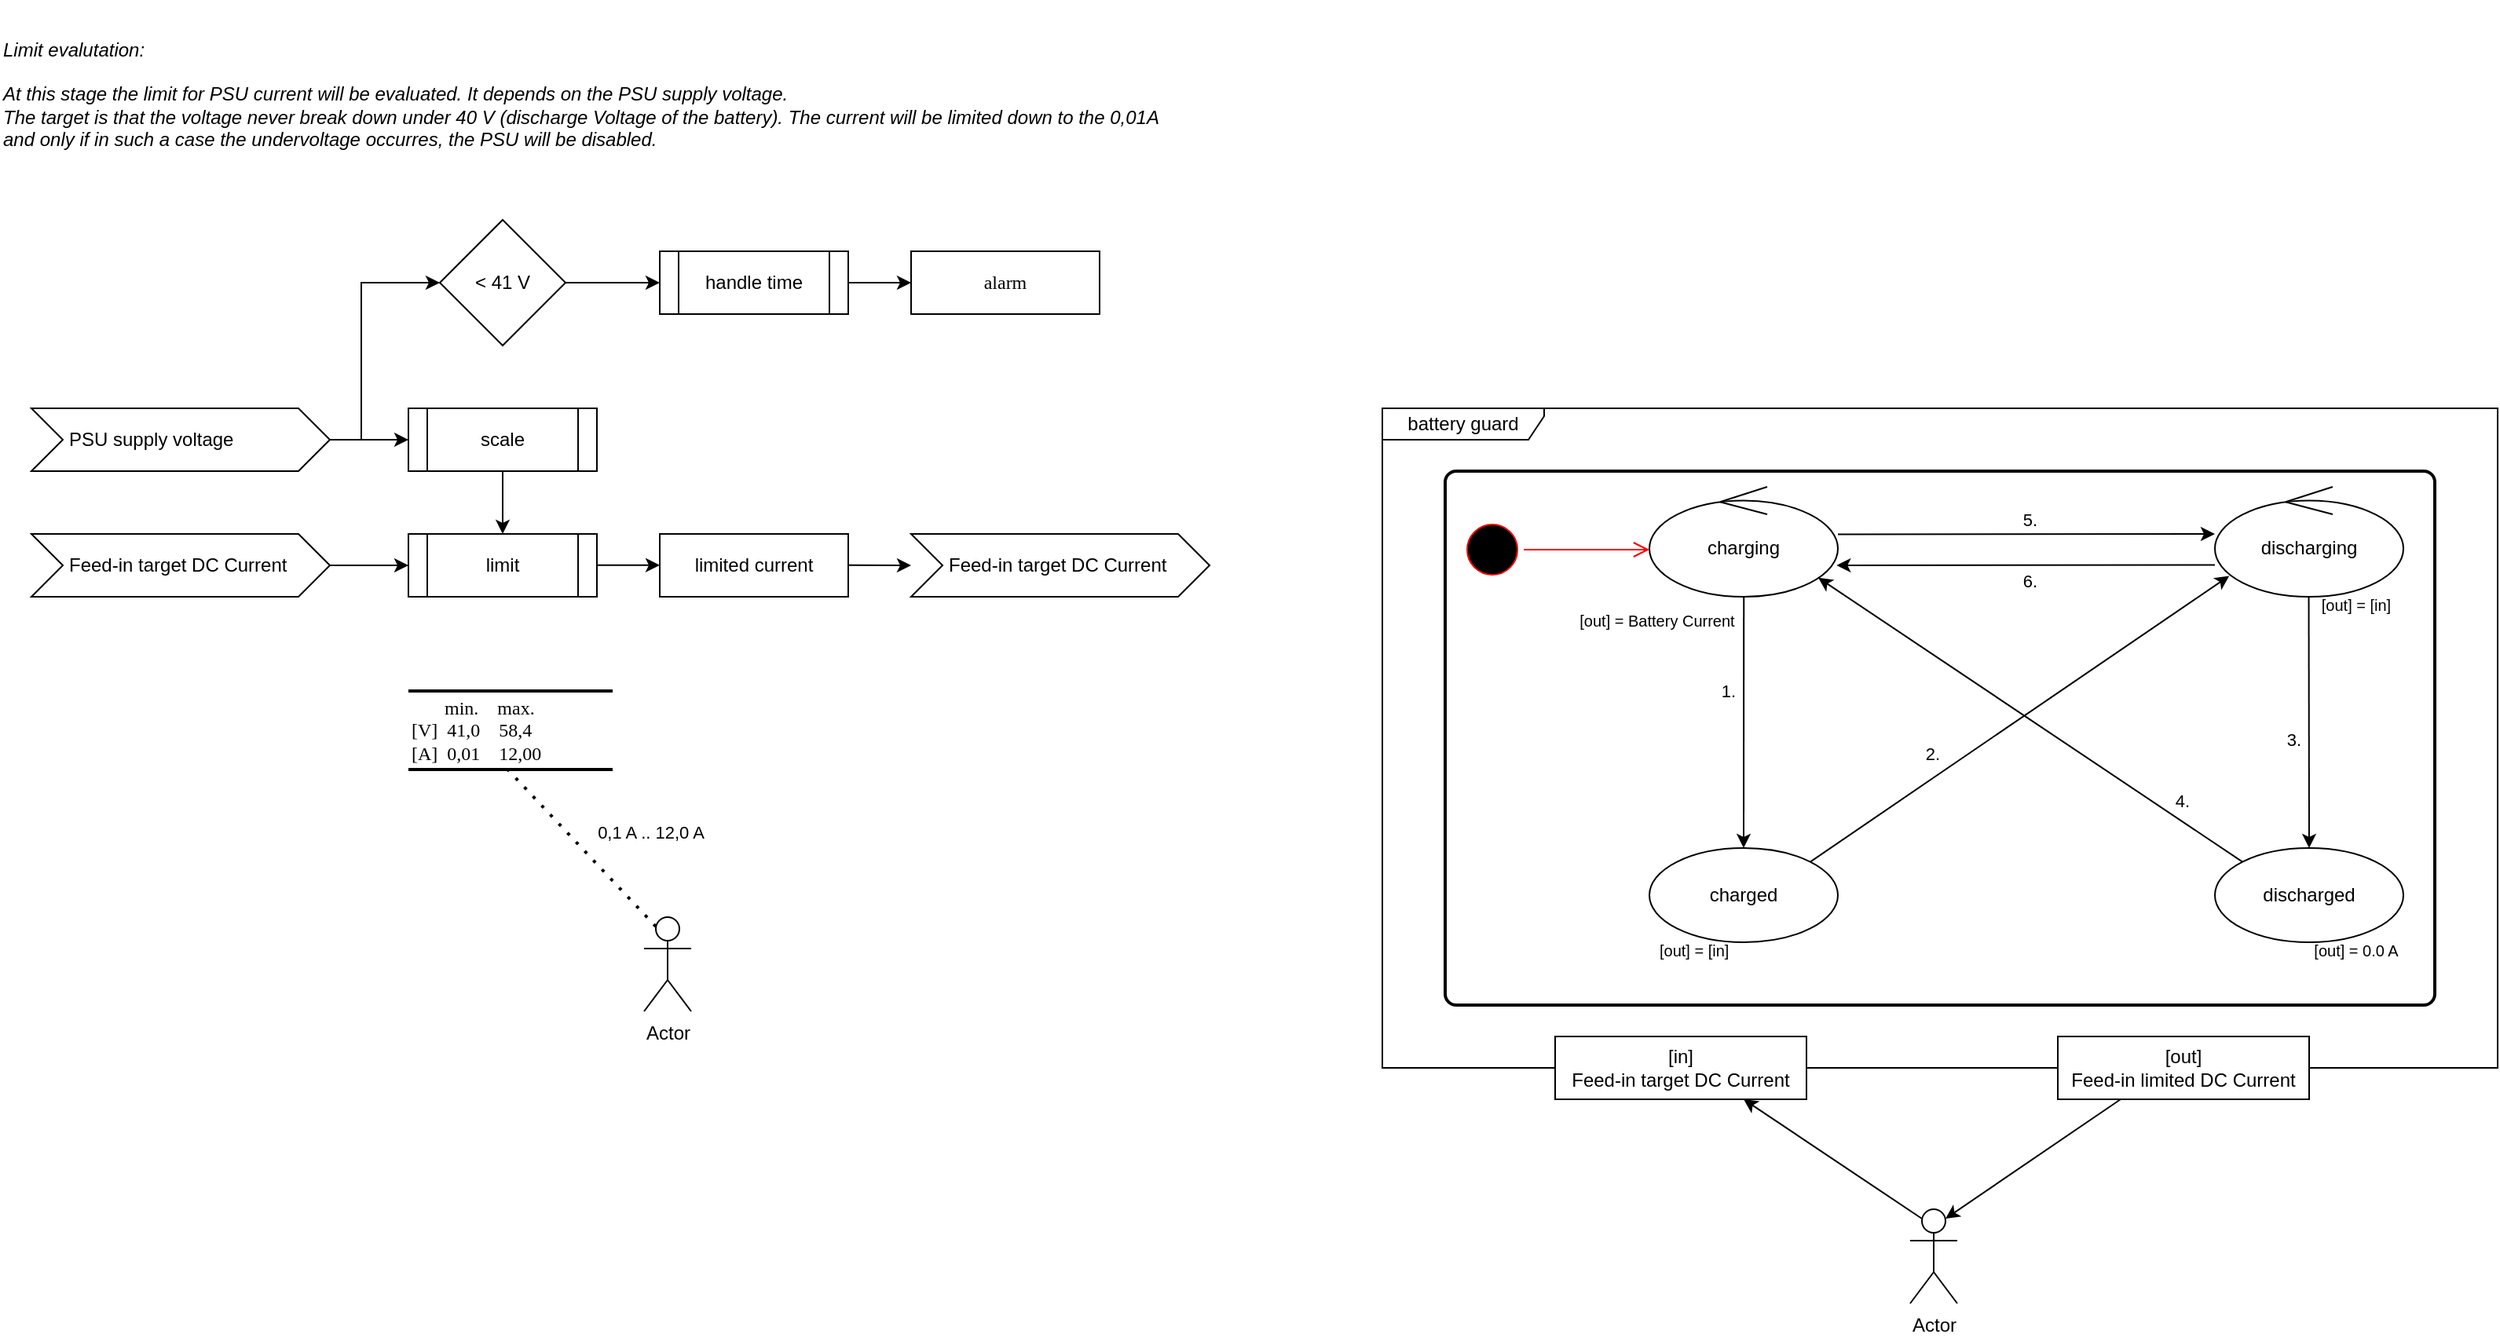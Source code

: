 <mxfile version="24.0.4" type="device" pages="3">
  <diagram id="GDF2bqVlT_cqfWEFH5KE" name="battery guard">
    <mxGraphModel dx="2074" dy="1196" grid="1" gridSize="10" guides="1" tooltips="1" connect="1" arrows="1" fold="1" page="1" pageScale="1" pageWidth="827" pageHeight="1169" math="0" shadow="0">
      <root>
        <mxCell id="0" />
        <mxCell id="1" parent="0" />
        <mxCell id="O16gCxfHV4XE0OwBhvlR-34" value="battery guard" style="shape=umlFrame;whiteSpace=wrap;html=1;pointerEvents=0;width=103;height=20;" parent="1" vertex="1">
          <mxGeometry x="880" y="320" width="710" height="420" as="geometry" />
        </mxCell>
        <mxCell id="O16gCxfHV4XE0OwBhvlR-33" value="" style="rounded=1;whiteSpace=wrap;html=1;absoluteArcSize=1;arcSize=14;strokeWidth=2;" parent="1" vertex="1">
          <mxGeometry x="920" y="360" width="630" height="340" as="geometry" />
        </mxCell>
        <mxCell id="QapD24w7L_42q-fIpmZ1-1" value="&lt;div&gt;Limit evalutation:&lt;br&gt;&lt;/div&gt;&lt;div&gt;&lt;br&gt;&lt;/div&gt;&lt;div&gt;At this stage the limit for PSU current will be evaluated. It depends on the PSU supply voltage.&lt;br&gt;The target is that the voltage never break down under 40 V (discharge Voltage of the battery). The current will be limited down to the 0,01A&amp;nbsp; and only if in such a case the undervoltage occurres, the PSU will be disabled.&lt;/div&gt;" style="text;html=1;strokeColor=none;fillColor=none;align=left;verticalAlign=middle;whiteSpace=wrap;rounded=0;fontStyle=2" parent="1" vertex="1">
          <mxGeometry y="60" width="760" height="120" as="geometry" />
        </mxCell>
        <mxCell id="clr36y8bRmw2BYxyQvQX-1" value="PSU supply voltage" style="shape=step;perimeter=stepPerimeter;whiteSpace=wrap;html=1;fixedSize=1;spacingLeft=22;align=left;" parent="1" vertex="1">
          <mxGeometry x="20" y="320" width="190" height="40" as="geometry" />
        </mxCell>
        <mxCell id="mHGMLyn1DUiSqq8-WLcD-1" value="Actor" style="shape=umlActor;verticalLabelPosition=bottom;verticalAlign=top;html=1;outlineConnect=0;" parent="1" vertex="1">
          <mxGeometry x="410" y="644" width="30" height="60" as="geometry" />
        </mxCell>
        <mxCell id="mHGMLyn1DUiSqq8-WLcD-2" value="&amp;nbsp; &amp;nbsp; &amp;nbsp; &amp;nbsp;min.&amp;nbsp; &amp;nbsp; max.&lt;div&gt;[V]&amp;nbsp; 41,0&amp;nbsp; &amp;nbsp; 58,4&lt;br&gt;[A]&amp;nbsp; 0,01&amp;nbsp; &amp;nbsp; 12,00&lt;/div&gt;" style="html=1;rounded=0;shadow=0;comic=0;labelBackgroundColor=none;strokeWidth=2;fontFamily=Verdana;fontSize=12;align=left;shape=mxgraph.ios7ui.horLines;fillColor=none;" parent="1" vertex="1">
          <mxGeometry x="260" y="500" width="130" height="50" as="geometry" />
        </mxCell>
        <mxCell id="mHGMLyn1DUiSqq8-WLcD-3" value="" style="endArrow=none;dashed=1;html=1;dashPattern=1 3;strokeWidth=2;rounded=0;entryX=0.485;entryY=0.997;entryDx=0;entryDy=0;entryPerimeter=0;exitX=0.25;exitY=0.1;exitDx=0;exitDy=0;exitPerimeter=0;" parent="1" source="mHGMLyn1DUiSqq8-WLcD-1" target="mHGMLyn1DUiSqq8-WLcD-2" edge="1">
          <mxGeometry width="50" height="50" relative="1" as="geometry">
            <mxPoint x="765" y="700" as="sourcePoint" />
            <mxPoint x="700" y="603" as="targetPoint" />
          </mxGeometry>
        </mxCell>
        <mxCell id="Z-vPnnfJ0P7MunZE0ge0-2" value="scale" style="shape=process;whiteSpace=wrap;html=1;backgroundOutline=1;fillColor=none;" parent="1" vertex="1">
          <mxGeometry x="260" y="320" width="120" height="40" as="geometry" />
        </mxCell>
        <mxCell id="vZh1aC2FcqjU1tsfijkw-1" value="&lt;span style=&quot;font-family: Helvetica; text-align: left;&quot;&gt;limited current&lt;/span&gt;" style="whiteSpace=wrap;html=1;rounded=0;shadow=0;comic=0;labelBackgroundColor=none;strokeWidth=1;fontFamily=Verdana;fontSize=12;align=center;fillColor=none;spacingLeft=0;" parent="1" vertex="1">
          <mxGeometry x="420" y="400" width="120" height="40" as="geometry" />
        </mxCell>
        <mxCell id="UjCE1ZRQs7dkB65XcrZu-1" value="" style="endArrow=classic;html=1;rounded=0;entryX=0;entryY=0.5;entryDx=0;entryDy=0;exitX=1;exitY=0.5;exitDx=0;exitDy=0;" parent="1" source="clr36y8bRmw2BYxyQvQX-1" target="Z-vPnnfJ0P7MunZE0ge0-2" edge="1">
          <mxGeometry width="50" height="50" relative="1" as="geometry">
            <mxPoint x="230" y="360" as="sourcePoint" />
            <mxPoint x="270" y="310" as="targetPoint" />
          </mxGeometry>
        </mxCell>
        <mxCell id="GZ0tPdZaUgXcPJGI4uPR-1" value="0,1 A .. 12,0 A" style="edgeLabel;html=1;align=center;verticalAlign=middle;resizable=0;points=[];" parent="1" vertex="1" connectable="0">
          <mxGeometry x="414.004" y="589.996" as="geometry" />
        </mxCell>
        <mxCell id="BalYCnzKqVYI-Why4gmt-2" value="" style="endArrow=classic;html=1;rounded=0;entryX=0.5;entryY=0;entryDx=0;entryDy=0;exitX=0.5;exitY=1;exitDx=0;exitDy=0;" parent="1" source="Z-vPnnfJ0P7MunZE0ge0-2" target="1AOe-N41vXJ7CMZYW_XP-1" edge="1">
          <mxGeometry width="50" height="50" relative="1" as="geometry">
            <mxPoint x="390" y="350" as="sourcePoint" />
            <mxPoint x="420" y="360" as="targetPoint" />
          </mxGeometry>
        </mxCell>
        <mxCell id="_Wne0m8qHuG8R51On_cM-1" value="&amp;lt; 41 V" style="rhombus;whiteSpace=wrap;html=1;" parent="1" vertex="1">
          <mxGeometry x="280" y="200" width="80" height="80" as="geometry" />
        </mxCell>
        <mxCell id="_Wne0m8qHuG8R51On_cM-2" value="" style="endArrow=classic;html=1;rounded=0;entryX=0;entryY=0.5;entryDx=0;entryDy=0;exitX=1;exitY=0.5;exitDx=0;exitDy=0;" parent="1" source="clr36y8bRmw2BYxyQvQX-1" target="_Wne0m8qHuG8R51On_cM-1" edge="1">
          <mxGeometry width="50" height="50" relative="1" as="geometry">
            <mxPoint x="470" y="280" as="sourcePoint" />
            <mxPoint x="520" y="230" as="targetPoint" />
            <Array as="points">
              <mxPoint x="230" y="340" />
              <mxPoint x="230" y="240" />
            </Array>
          </mxGeometry>
        </mxCell>
        <mxCell id="_Wne0m8qHuG8R51On_cM-3" value="alarm" style="whiteSpace=wrap;html=1;rounded=0;shadow=0;comic=0;labelBackgroundColor=none;strokeWidth=1;fontFamily=Verdana;fontSize=12;align=center;fillColor=none;spacingLeft=0;" parent="1" vertex="1">
          <mxGeometry x="580" y="220" width="120" height="40" as="geometry" />
        </mxCell>
        <mxCell id="_Wne0m8qHuG8R51On_cM-4" value="" style="endArrow=classic;html=1;rounded=0;exitX=1;exitY=0.5;exitDx=0;exitDy=0;entryX=0;entryY=0.5;entryDx=0;entryDy=0;" parent="1" source="_Wne0m8qHuG8R51On_cM-5" target="_Wne0m8qHuG8R51On_cM-3" edge="1">
          <mxGeometry width="50" height="50" relative="1" as="geometry">
            <mxPoint x="470" y="280" as="sourcePoint" />
            <mxPoint x="520" y="230" as="targetPoint" />
          </mxGeometry>
        </mxCell>
        <mxCell id="_Wne0m8qHuG8R51On_cM-6" value="" style="endArrow=classic;html=1;rounded=0;exitX=1;exitY=0.5;exitDx=0;exitDy=0;entryX=0;entryY=0.5;entryDx=0;entryDy=0;" parent="1" source="_Wne0m8qHuG8R51On_cM-1" target="_Wne0m8qHuG8R51On_cM-5" edge="1">
          <mxGeometry width="50" height="50" relative="1" as="geometry">
            <mxPoint x="360" y="240" as="sourcePoint" />
            <mxPoint x="580" y="240" as="targetPoint" />
          </mxGeometry>
        </mxCell>
        <mxCell id="_Wne0m8qHuG8R51On_cM-5" value="handle time" style="shape=process;whiteSpace=wrap;html=1;backgroundOutline=1;fillColor=none;" parent="1" vertex="1">
          <mxGeometry x="420" y="220" width="120" height="40" as="geometry" />
        </mxCell>
        <mxCell id="1AOe-N41vXJ7CMZYW_XP-1" value="limit" style="shape=process;whiteSpace=wrap;html=1;backgroundOutline=1;fillColor=none;" parent="1" vertex="1">
          <mxGeometry x="260" y="400" width="120" height="40" as="geometry" />
        </mxCell>
        <mxCell id="1AOe-N41vXJ7CMZYW_XP-2" value="" style="endArrow=classic;html=1;rounded=0;exitX=1;exitY=0.5;exitDx=0;exitDy=0;entryX=0;entryY=0.5;entryDx=0;entryDy=0;" parent="1" edge="1">
          <mxGeometry width="50" height="50" relative="1" as="geometry">
            <mxPoint x="380" y="419.88" as="sourcePoint" />
            <mxPoint x="420" y="419.88" as="targetPoint" />
          </mxGeometry>
        </mxCell>
        <mxCell id="gZCyDiwfWo1ltio7ru3V-1" value="Feed-in target DC Current" style="shape=step;perimeter=stepPerimeter;whiteSpace=wrap;html=1;fixedSize=1;spacingLeft=22;align=left;" parent="1" vertex="1">
          <mxGeometry x="20" y="400" width="190" height="40" as="geometry" />
        </mxCell>
        <mxCell id="gZCyDiwfWo1ltio7ru3V-2" value="" style="endArrow=classic;html=1;rounded=0;exitX=1;exitY=0.5;exitDx=0;exitDy=0;entryX=0;entryY=0.5;entryDx=0;entryDy=0;" parent="1" source="gZCyDiwfWo1ltio7ru3V-1" target="1AOe-N41vXJ7CMZYW_XP-1" edge="1">
          <mxGeometry width="50" height="50" relative="1" as="geometry">
            <mxPoint x="320" y="430" as="sourcePoint" />
            <mxPoint x="370" y="380" as="targetPoint" />
          </mxGeometry>
        </mxCell>
        <mxCell id="gZCyDiwfWo1ltio7ru3V-3" value="Feed-in target DC Current" style="shape=step;perimeter=stepPerimeter;whiteSpace=wrap;html=1;fixedSize=1;spacingLeft=22;align=left;" parent="1" vertex="1">
          <mxGeometry x="580" y="400" width="190" height="40" as="geometry" />
        </mxCell>
        <mxCell id="gZCyDiwfWo1ltio7ru3V-4" value="" style="endArrow=classic;html=1;rounded=0;exitX=1;exitY=0.5;exitDx=0;exitDy=0;" parent="1" edge="1">
          <mxGeometry width="50" height="50" relative="1" as="geometry">
            <mxPoint x="540" y="419.83" as="sourcePoint" />
            <mxPoint x="580" y="420" as="targetPoint" />
          </mxGeometry>
        </mxCell>
        <mxCell id="O16gCxfHV4XE0OwBhvlR-7" value="charging" style="ellipse;shape=umlControl;whiteSpace=wrap;html=1;" parent="1" vertex="1">
          <mxGeometry x="1050" y="370" width="120" height="70" as="geometry" />
        </mxCell>
        <mxCell id="O16gCxfHV4XE0OwBhvlR-8" value="discharged" style="ellipse;whiteSpace=wrap;html=1;" parent="1" vertex="1">
          <mxGeometry x="1410" y="600" width="120" height="60" as="geometry" />
        </mxCell>
        <mxCell id="O16gCxfHV4XE0OwBhvlR-9" value="discharging" style="ellipse;shape=umlControl;whiteSpace=wrap;html=1;" parent="1" vertex="1">
          <mxGeometry x="1410" y="370" width="120" height="70" as="geometry" />
        </mxCell>
        <mxCell id="O16gCxfHV4XE0OwBhvlR-10" value="charged" style="ellipse;whiteSpace=wrap;html=1;" parent="1" vertex="1">
          <mxGeometry x="1050" y="600" width="120" height="60" as="geometry" />
        </mxCell>
        <mxCell id="O16gCxfHV4XE0OwBhvlR-11" value="" style="ellipse;html=1;shape=startState;fillColor=#000000;strokeColor=#ff0000;" parent="1" vertex="1">
          <mxGeometry x="930" y="390" width="40" height="40" as="geometry" />
        </mxCell>
        <mxCell id="O16gCxfHV4XE0OwBhvlR-12" value="" style="edgeStyle=orthogonalEdgeStyle;html=1;verticalAlign=bottom;endArrow=open;endSize=8;strokeColor=#ff0000;rounded=0;" parent="1" source="O16gCxfHV4XE0OwBhvlR-11" edge="1">
          <mxGeometry relative="1" as="geometry">
            <mxPoint x="1050" y="410" as="targetPoint" />
          </mxGeometry>
        </mxCell>
        <mxCell id="O16gCxfHV4XE0OwBhvlR-13" value="" style="endArrow=classic;html=1;rounded=0;exitX=1;exitY=0.56;exitDx=0;exitDy=0;exitPerimeter=0;" parent="1" edge="1">
          <mxGeometry width="50" height="50" relative="1" as="geometry">
            <mxPoint x="1170" y="400.2" as="sourcePoint" />
            <mxPoint x="1410" y="400" as="targetPoint" />
          </mxGeometry>
        </mxCell>
        <mxCell id="O16gCxfHV4XE0OwBhvlR-24" value="5." style="edgeLabel;html=1;align=center;verticalAlign=middle;resizable=0;points=[];" parent="O16gCxfHV4XE0OwBhvlR-13" vertex="1" connectable="0">
          <mxGeometry x="0.013" y="1" relative="1" as="geometry">
            <mxPoint y="-8" as="offset" />
          </mxGeometry>
        </mxCell>
        <mxCell id="O16gCxfHV4XE0OwBhvlR-16" value="" style="endArrow=classic;html=1;rounded=0;entryX=0.5;entryY=0;entryDx=0;entryDy=0;exitX=0.498;exitY=0.997;exitDx=0;exitDy=0;exitPerimeter=0;" parent="1" source="O16gCxfHV4XE0OwBhvlR-9" target="O16gCxfHV4XE0OwBhvlR-8" edge="1">
          <mxGeometry width="50" height="50" relative="1" as="geometry">
            <mxPoint x="1470" y="460" as="sourcePoint" />
            <mxPoint x="1510" y="500" as="targetPoint" />
          </mxGeometry>
        </mxCell>
        <mxCell id="O16gCxfHV4XE0OwBhvlR-22" value="3." style="edgeLabel;html=1;align=center;verticalAlign=middle;resizable=0;points=[];" parent="O16gCxfHV4XE0OwBhvlR-16" vertex="1" connectable="0">
          <mxGeometry x="0.364" y="-1" relative="1" as="geometry">
            <mxPoint x="-9" y="-19" as="offset" />
          </mxGeometry>
        </mxCell>
        <mxCell id="O16gCxfHV4XE0OwBhvlR-17" value="" style="endArrow=classic;html=1;rounded=0;exitX=0;exitY=0;exitDx=0;exitDy=0;entryX=0.896;entryY=0.827;entryDx=0;entryDy=0;entryPerimeter=0;" parent="1" source="O16gCxfHV4XE0OwBhvlR-8" target="O16gCxfHV4XE0OwBhvlR-7" edge="1">
          <mxGeometry width="50" height="50" relative="1" as="geometry">
            <mxPoint x="1120" y="590" as="sourcePoint" />
            <mxPoint x="1170" y="540" as="targetPoint" />
          </mxGeometry>
        </mxCell>
        <mxCell id="O16gCxfHV4XE0OwBhvlR-23" value="4." style="edgeLabel;html=1;align=center;verticalAlign=middle;resizable=0;points=[];" parent="O16gCxfHV4XE0OwBhvlR-17" vertex="1" connectable="0">
          <mxGeometry x="-0.709" y="-1" relative="1" as="geometry">
            <mxPoint y="-12" as="offset" />
          </mxGeometry>
        </mxCell>
        <mxCell id="O16gCxfHV4XE0OwBhvlR-18" value="" style="endArrow=classic;html=1;rounded=0;exitX=0.501;exitY=1.002;exitDx=0;exitDy=0;exitPerimeter=0;entryX=0.5;entryY=0;entryDx=0;entryDy=0;" parent="1" source="O16gCxfHV4XE0OwBhvlR-7" target="O16gCxfHV4XE0OwBhvlR-10" edge="1">
          <mxGeometry width="50" height="50" relative="1" as="geometry">
            <mxPoint x="1120" y="590" as="sourcePoint" />
            <mxPoint x="1170" y="540" as="targetPoint" />
          </mxGeometry>
        </mxCell>
        <mxCell id="O16gCxfHV4XE0OwBhvlR-20" value="1." style="edgeLabel;html=1;align=center;verticalAlign=middle;resizable=0;points=[];" parent="O16gCxfHV4XE0OwBhvlR-18" vertex="1" connectable="0">
          <mxGeometry x="-0.257" y="-2" relative="1" as="geometry">
            <mxPoint x="-8" as="offset" />
          </mxGeometry>
        </mxCell>
        <mxCell id="O16gCxfHV4XE0OwBhvlR-19" value="" style="endArrow=classic;html=1;rounded=0;exitX=1;exitY=0;exitDx=0;exitDy=0;entryX=0.076;entryY=0.81;entryDx=0;entryDy=0;entryPerimeter=0;" parent="1" source="O16gCxfHV4XE0OwBhvlR-10" target="O16gCxfHV4XE0OwBhvlR-9" edge="1">
          <mxGeometry width="50" height="50" relative="1" as="geometry">
            <mxPoint x="1170" y="590" as="sourcePoint" />
            <mxPoint x="1220" y="540" as="targetPoint" />
          </mxGeometry>
        </mxCell>
        <mxCell id="O16gCxfHV4XE0OwBhvlR-21" value="2." style="edgeLabel;html=1;align=center;verticalAlign=middle;resizable=0;points=[];" parent="O16gCxfHV4XE0OwBhvlR-19" vertex="1" connectable="0">
          <mxGeometry x="-0.372" y="1" relative="1" as="geometry">
            <mxPoint x="-6" y="-11" as="offset" />
          </mxGeometry>
        </mxCell>
        <mxCell id="O16gCxfHV4XE0OwBhvlR-25" value="" style="endArrow=classic;html=1;rounded=0;exitX=0;exitY=0.714;exitDx=0;exitDy=0;exitPerimeter=0;entryX=0.993;entryY=0.714;entryDx=0;entryDy=0;entryPerimeter=0;" parent="1" target="O16gCxfHV4XE0OwBhvlR-7" edge="1">
          <mxGeometry width="50" height="50" relative="1" as="geometry">
            <mxPoint x="1410" y="419.76" as="sourcePoint" />
            <mxPoint x="1240" y="419.78" as="targetPoint" />
          </mxGeometry>
        </mxCell>
        <mxCell id="O16gCxfHV4XE0OwBhvlR-26" value="6." style="edgeLabel;html=1;align=center;verticalAlign=middle;resizable=0;points=[];" parent="O16gCxfHV4XE0OwBhvlR-25" vertex="1" connectable="0">
          <mxGeometry x="-0.04" y="-1" relative="1" as="geometry">
            <mxPoint x="-3" y="11" as="offset" />
          </mxGeometry>
        </mxCell>
        <mxCell id="O16gCxfHV4XE0OwBhvlR-27" value="Actor" style="shape=umlActor;verticalLabelPosition=bottom;verticalAlign=top;html=1;" parent="1" vertex="1">
          <mxGeometry x="1216" y="830" width="30" height="60" as="geometry" />
        </mxCell>
        <mxCell id="O16gCxfHV4XE0OwBhvlR-29" value="[in]&lt;br&gt;Feed-in target DC Current" style="rounded=0;whiteSpace=wrap;html=1;" parent="1" vertex="1">
          <mxGeometry x="990" y="720" width="160" height="40" as="geometry" />
        </mxCell>
        <mxCell id="O16gCxfHV4XE0OwBhvlR-30" value="[out]&lt;br&gt;Feed-in limited DC Current" style="rounded=0;whiteSpace=wrap;html=1;" parent="1" vertex="1">
          <mxGeometry x="1310" y="720" width="160" height="40" as="geometry" />
        </mxCell>
        <mxCell id="O16gCxfHV4XE0OwBhvlR-31" value="" style="endArrow=classic;html=1;rounded=0;exitX=0.25;exitY=0.1;exitDx=0;exitDy=0;exitPerimeter=0;entryX=0.75;entryY=1;entryDx=0;entryDy=0;" parent="1" source="O16gCxfHV4XE0OwBhvlR-27" target="O16gCxfHV4XE0OwBhvlR-29" edge="1">
          <mxGeometry width="50" height="50" relative="1" as="geometry">
            <mxPoint x="1100" y="680" as="sourcePoint" />
            <mxPoint x="1150" y="630" as="targetPoint" />
          </mxGeometry>
        </mxCell>
        <mxCell id="O16gCxfHV4XE0OwBhvlR-32" value="" style="endArrow=classic;html=1;rounded=0;entryX=0.75;entryY=0.1;entryDx=0;entryDy=0;entryPerimeter=0;exitX=0.25;exitY=1;exitDx=0;exitDy=0;" parent="1" source="O16gCxfHV4XE0OwBhvlR-30" target="O16gCxfHV4XE0OwBhvlR-27" edge="1">
          <mxGeometry width="50" height="50" relative="1" as="geometry">
            <mxPoint x="1100" y="680" as="sourcePoint" />
            <mxPoint x="1150" y="630" as="targetPoint" />
          </mxGeometry>
        </mxCell>
        <mxCell id="O16gCxfHV4XE0OwBhvlR-38" value="[out] = [in] " style="text;whiteSpace=wrap;spacing=0;fontSize=10;align=center;verticalAlign=middle;" parent="1" vertex="1">
          <mxGeometry x="1050" y="650" width="60" height="30" as="geometry" />
        </mxCell>
        <mxCell id="O16gCxfHV4XE0OwBhvlR-39" value="[out] = [in]" style="text;whiteSpace=wrap;spacing=0;fontSize=10;align=center;verticalAlign=middle;" parent="1" vertex="1">
          <mxGeometry x="1470" y="430" width="60" height="30" as="geometry" />
        </mxCell>
        <mxCell id="O16gCxfHV4XE0OwBhvlR-40" value="[out] = 0.0 A" style="text;whiteSpace=wrap;spacing=0;fontSize=10;align=center;verticalAlign=middle;" parent="1" vertex="1">
          <mxGeometry x="1470" y="650" width="60" height="30" as="geometry" />
        </mxCell>
        <mxCell id="O16gCxfHV4XE0OwBhvlR-41" value="[out] = Battery Current" style="text;whiteSpace=wrap;spacing=0;fontSize=10;align=center;verticalAlign=middle;" parent="1" vertex="1">
          <mxGeometry x="1000" y="440" width="110" height="30" as="geometry" />
        </mxCell>
      </root>
    </mxGraphModel>
  </diagram>
  <diagram name="processing" id="52a04d89-c75d-2922-d76d-85b35f80e030">
    <mxGraphModel dx="2074" dy="1196" grid="1" gridSize="10" guides="1" tooltips="1" connect="1" arrows="1" fold="1" page="1" pageScale="1" pageWidth="1100" pageHeight="850" background="none" math="0" shadow="0">
      <root>
        <mxCell id="0" />
        <mxCell id="1" parent="0" />
        <mxCell id="17472293e6e8944d-4" value="max. Feed-in target&lt;br&gt;DC Voltage&lt;br&gt;[V]" style="html=1;rounded=0;shadow=0;comic=0;labelBackgroundColor=none;strokeWidth=2;fontFamily=Verdana;fontSize=12;align=center;shape=mxgraph.ios7ui.horLines;fillColor=none;" parent="1" vertex="1">
          <mxGeometry x="1170" y="240.5" width="120" height="50" as="geometry" />
        </mxCell>
        <mxCell id="oQiGW552PC2_yi8YqRPW-4" value="filter" style="shape=process;whiteSpace=wrap;html=1;backgroundOutline=1;fillColor=none;" parent="1" vertex="1">
          <mxGeometry x="230" y="160.5" width="120" height="39.5" as="geometry" />
        </mxCell>
        <mxCell id="oQiGW552PC2_yi8YqRPW-12" value="" style="endArrow=none;html=1;rounded=0;entryX=0.5;entryY=1;entryDx=0;entryDy=0;" parent="1" target="bK-EadkO21jLIJIZtDA8-6" edge="1">
          <mxGeometry width="50" height="50" relative="1" as="geometry">
            <mxPoint x="510" y="240.5" as="sourcePoint" />
            <mxPoint x="510" y="216.5" as="targetPoint" />
          </mxGeometry>
        </mxCell>
        <mxCell id="oQiGW552PC2_yi8YqRPW-15" value="" style="endArrow=none;html=1;rounded=0;entryX=0.5;entryY=1;entryDx=0;entryDy=0;exitX=0.5;exitY=0;exitDx=0;exitDy=0;" parent="1" target="sCNjADGq2ufAijJcPFuK-18" edge="1">
          <mxGeometry width="50" height="50" relative="1" as="geometry">
            <mxPoint x="660" y="240.5" as="sourcePoint" />
            <mxPoint x="660" y="216.5" as="targetPoint" />
          </mxGeometry>
        </mxCell>
        <mxCell id="oQiGW552PC2_yi8YqRPW-25" value="min. &amp;amp; max.&lt;br style=&quot;&quot;&gt;&lt;span style=&quot;&quot;&gt;Feed-in DC Current&lt;br&gt;[A]&lt;/span&gt;" style="html=1;rounded=0;shadow=0;comic=0;labelBackgroundColor=none;strokeWidth=2;fontFamily=Verdana;fontSize=12;align=center;shape=mxgraph.ios7ui.horLines;fillColor=none;" parent="1" vertex="1">
          <mxGeometry x="450" y="240.5" width="270" height="50" as="geometry" />
        </mxCell>
        <mxCell id="oQiGW552PC2_yi8YqRPW-27" value="Feed-in target DC current" style="whiteSpace=wrap;html=1;rounded=0;shadow=0;comic=0;labelBackgroundColor=none;strokeWidth=1;fontFamily=Verdana;fontSize=12;align=center;fillColor=none;spacingLeft=0;" parent="1" vertex="1">
          <mxGeometry x="1070" y="160.5" width="100" height="39.5" as="geometry" />
        </mxCell>
        <mxCell id="oQiGW552PC2_yi8YqRPW-30" value="Actor" style="shape=umlActor;verticalLabelPosition=bottom;verticalAlign=top;html=1;outlineConnect=0;" parent="1" vertex="1">
          <mxGeometry x="470" y="480.5" width="30" height="60" as="geometry" />
        </mxCell>
        <mxCell id="oQiGW552PC2_yi8YqRPW-33" value="" style="endArrow=none;dashed=1;html=1;dashPattern=1 3;strokeWidth=2;rounded=0;exitX=0.464;exitY=1.031;exitDx=0;exitDy=0;exitPerimeter=0;entryX=0.75;entryY=0.1;entryDx=0;entryDy=0;entryPerimeter=0;" parent="1" source="oQiGW552PC2_yi8YqRPW-25" target="oQiGW552PC2_yi8YqRPW-30" edge="1">
          <mxGeometry width="50" height="50" relative="1" as="geometry">
            <mxPoint x="835" y="447.5" as="sourcePoint" />
            <mxPoint x="720" y="380.5" as="targetPoint" />
          </mxGeometry>
        </mxCell>
        <mxCell id="oQiGW552PC2_yi8YqRPW-42" value="User configures value pairs for regulating the maxmimal feed-in current." style="text;html=1;strokeColor=none;fillColor=none;align=left;verticalAlign=middle;whiteSpace=wrap;rounded=0;fontStyle=2" parent="1" vertex="1">
          <mxGeometry x="530" y="500.5" width="175" height="45" as="geometry" />
        </mxCell>
        <mxCell id="oQiGW552PC2_yi8YqRPW-43" value="moving average &lt;br&gt;filter oder&lt;br&gt;[order]" style="html=1;rounded=0;shadow=0;comic=0;labelBackgroundColor=none;strokeWidth=2;fontFamily=Verdana;fontSize=12;align=center;shape=mxgraph.ios7ui.horLines;fillColor=none;" parent="1" vertex="1">
          <mxGeometry x="230" y="240.5" width="120" height="50" as="geometry" />
        </mxCell>
        <mxCell id="oQiGW552PC2_yi8YqRPW-45" value="" style="endArrow=none;dashed=1;html=1;dashPattern=1 3;strokeWidth=2;rounded=0;entryX=0.485;entryY=0.997;entryDx=0;entryDy=0;entryPerimeter=0;exitX=0.25;exitY=0.1;exitDx=0;exitDy=0;exitPerimeter=0;" parent="1" source="oQiGW552PC2_yi8YqRPW-30" target="oQiGW552PC2_yi8YqRPW-43" edge="1">
          <mxGeometry width="50" height="50" relative="1" as="geometry">
            <mxPoint x="595" y="400.5" as="sourcePoint" />
            <mxPoint x="530" y="303.5" as="targetPoint" />
          </mxGeometry>
        </mxCell>
        <mxCell id="oQiGW552PC2_yi8YqRPW-46" value="1..20" style="edgeLabel;html=1;align=center;verticalAlign=middle;resizable=0;points=[];rotation=0;" parent="oQiGW552PC2_yi8YqRPW-45" vertex="1" connectable="0">
          <mxGeometry x="0.239" y="3" relative="1" as="geometry">
            <mxPoint x="12" y="-13" as="offset" />
          </mxGeometry>
        </mxCell>
        <mxCell id="oQiGW552PC2_yi8YqRPW-48" value="" style="endArrow=none;html=1;rounded=0;entryX=0.5;entryY=1;entryDx=0;entryDy=0;" parent="1" target="oQiGW552PC2_yi8YqRPW-4" edge="1">
          <mxGeometry width="50" height="50" relative="1" as="geometry">
            <mxPoint x="289.89" y="240.5" as="sourcePoint" />
            <mxPoint x="289.89" y="216.5" as="targetPoint" />
          </mxGeometry>
        </mxCell>
        <mxCell id="oQiGW552PC2_yi8YqRPW-52" value="poll interval&lt;br&gt;[sec]" style="html=1;rounded=0;shadow=0;comic=0;labelBackgroundColor=none;strokeWidth=2;fontFamily=Verdana;fontSize=12;align=center;shape=mxgraph.ios7ui.horLines;fillColor=none;" parent="1" vertex="1">
          <mxGeometry x="10" y="240.5" width="190" height="50" as="geometry" />
        </mxCell>
        <mxCell id="oQiGW552PC2_yi8YqRPW-53" value="" style="endArrow=none;dashed=1;html=1;dashPattern=1 3;strokeWidth=2;rounded=0;entryX=0.485;entryY=0.997;entryDx=0;entryDy=0;entryPerimeter=0;exitX=0.25;exitY=0.1;exitDx=0;exitDy=0;exitPerimeter=0;" parent="1" source="oQiGW552PC2_yi8YqRPW-30" edge="1">
          <mxGeometry width="50" height="50" relative="1" as="geometry">
            <mxPoint x="420" y="396.5" as="sourcePoint" />
            <mxPoint x="180" y="290.5" as="targetPoint" />
          </mxGeometry>
        </mxCell>
        <mxCell id="oQiGW552PC2_yi8YqRPW-54" value="1 sec ..30 sec" style="edgeLabel;html=1;align=center;verticalAlign=middle;resizable=0;points=[];rotation=0;" parent="oQiGW552PC2_yi8YqRPW-53" vertex="1" connectable="0">
          <mxGeometry x="0.239" y="3" relative="1" as="geometry">
            <mxPoint x="-10" y="27" as="offset" />
          </mxGeometry>
        </mxCell>
        <mxCell id="oQiGW552PC2_yi8YqRPW-55" value="" style="endArrow=none;html=1;rounded=0;entryX=0.5;entryY=1;entryDx=0;entryDy=0;" parent="1" target="sCNjADGq2ufAijJcPFuK-1" edge="1">
          <mxGeometry width="50" height="50" relative="1" as="geometry">
            <mxPoint x="105" y="240" as="sourcePoint" />
            <mxPoint x="99.83" y="216.5" as="targetPoint" />
          </mxGeometry>
        </mxCell>
        <mxCell id="oQiGW552PC2_yi8YqRPW-56" value="" style="endArrow=classic;html=1;rounded=0;entryX=0.5;entryY=0;entryDx=0;entryDy=0;exitX=0.5;exitY=1;exitDx=0;exitDy=0;" parent="1" source="sCNjADGq2ufAijJcPFuK-5" target="oQiGW552PC2_yi8YqRPW-57" edge="1">
          <mxGeometry width="50" height="50" relative="1" as="geometry">
            <mxPoint x="400" y="140.5" as="sourcePoint" />
            <mxPoint x="210.0" y="150.5" as="targetPoint" />
            <Array as="points" />
          </mxGeometry>
        </mxCell>
        <mxCell id="oQiGW552PC2_yi8YqRPW-57" value="+" style="ellipse;whiteSpace=wrap;html=1;aspect=fixed;" parent="1" vertex="1">
          <mxGeometry x="380" y="160.5" width="40" height="40" as="geometry" />
        </mxCell>
        <mxCell id="sCNjADGq2ufAijJcPFuK-10" style="edgeStyle=orthogonalEdgeStyle;rounded=0;orthogonalLoop=1;jettySize=auto;html=1;exitX=1;exitY=0.5;exitDx=0;exitDy=0;entryX=0;entryY=0.5;entryDx=0;entryDy=0;" parent="1" source="bK-EadkO21jLIJIZtDA8-1" target="sCNjADGq2ufAijJcPFuK-5" edge="1">
          <mxGeometry relative="1" as="geometry" />
        </mxCell>
        <mxCell id="bK-EadkO21jLIJIZtDA8-1" value="P=UI" style="ellipse;whiteSpace=wrap;html=1;aspect=fixed;" parent="1" vertex="1">
          <mxGeometry x="270" y="90" width="40" height="40" as="geometry" />
        </mxCell>
        <mxCell id="bK-EadkO21jLIJIZtDA8-6" value="scale" style="shape=process;whiteSpace=wrap;html=1;backgroundOutline=1;fillColor=none;" parent="1" vertex="1">
          <mxGeometry x="450" y="160.5" width="120" height="39.5" as="geometry" />
        </mxCell>
        <mxCell id="bK-EadkO21jLIJIZtDA8-10" value="" style="endArrow=none;dashed=1;html=1;dashPattern=1 3;strokeWidth=2;rounded=0;exitX=0.475;exitY=1.007;exitDx=0;exitDy=0;exitPerimeter=0;entryX=0.75;entryY=0.1;entryDx=0;entryDy=0;entryPerimeter=0;" parent="1" source="17472293e6e8944d-4" target="oQiGW552PC2_yi8YqRPW-30" edge="1">
          <mxGeometry width="50" height="50" relative="1" as="geometry">
            <mxPoint x="650" y="302.5" as="sourcePoint" />
            <mxPoint x="553" y="441.5" as="targetPoint" />
          </mxGeometry>
        </mxCell>
        <mxCell id="bK-EadkO21jLIJIZtDA8-11" value="MPPT Voltage Range:&amp;nbsp;25V .. 55V" style="edgeLabel;html=1;align=left;verticalAlign=middle;resizable=0;points=[];" parent="bK-EadkO21jLIJIZtDA8-10" vertex="1" connectable="0">
          <mxGeometry x="-0.05" y="-1" relative="1" as="geometry">
            <mxPoint x="142" y="-23" as="offset" />
          </mxGeometry>
        </mxCell>
        <mxCell id="sCNjADGq2ufAijJcPFuK-1" value="Consumption Power" style="shape=step;perimeter=stepPerimeter;whiteSpace=wrap;html=1;fixedSize=1;spacingLeft=22;align=left;" parent="1" vertex="1">
          <mxGeometry x="10" y="160.5" width="190" height="39.5" as="geometry" />
        </mxCell>
        <mxCell id="sCNjADGq2ufAijJcPFuK-2" value="" style="shape=step;perimeter=stepPerimeter;whiteSpace=wrap;html=1;fixedSize=1;align=left;spacingLeft=22;size=20;" parent="1" vertex="1">
          <mxGeometry y="85" width="190" height="40" as="geometry" />
        </mxCell>
        <mxCell id="sCNjADGq2ufAijJcPFuK-5" value="Feed-in actual&lt;br&gt;Power" style="whiteSpace=wrap;html=1;rounded=0;shadow=0;comic=0;labelBackgroundColor=none;strokeWidth=1;fontFamily=Verdana;fontSize=12;align=center;fillColor=none;" parent="1" vertex="1">
          <mxGeometry x="350" y="90" width="100" height="40" as="geometry" />
        </mxCell>
        <mxCell id="sCNjADGq2ufAijJcPFuK-12" value="" style="endArrow=classic;html=1;rounded=0;exitX=1;exitY=0.5;exitDx=0;exitDy=0;entryX=0;entryY=0.5;entryDx=0;entryDy=0;" parent="1" source="oQiGW552PC2_yi8YqRPW-57" target="bK-EadkO21jLIJIZtDA8-6" edge="1">
          <mxGeometry width="50" height="50" relative="1" as="geometry">
            <mxPoint x="380" y="170.5" as="sourcePoint" />
            <mxPoint x="430" y="120.5" as="targetPoint" />
          </mxGeometry>
        </mxCell>
        <mxCell id="sCNjADGq2ufAijJcPFuK-13" value="" style="endArrow=classic;html=1;rounded=0;exitX=1;exitY=0.5;exitDx=0;exitDy=0;entryX=0;entryY=0.5;entryDx=0;entryDy=0;" parent="1" source="oQiGW552PC2_yi8YqRPW-4" target="oQiGW552PC2_yi8YqRPW-57" edge="1">
          <mxGeometry width="50" height="50" relative="1" as="geometry">
            <mxPoint x="440" y="200.5" as="sourcePoint" />
            <mxPoint x="490" y="150.5" as="targetPoint" />
          </mxGeometry>
        </mxCell>
        <mxCell id="sCNjADGq2ufAijJcPFuK-14" value="" style="endArrow=classic;html=1;rounded=0;exitX=1;exitY=0.5;exitDx=0;exitDy=0;entryX=0;entryY=0.5;entryDx=0;entryDy=0;" parent="1" source="0nxAt9elWTb1OitoeRpH-1" target="bK-EadkO21jLIJIZtDA8-1" edge="1">
          <mxGeometry width="50" height="50" relative="1" as="geometry">
            <mxPoint x="440" y="200.5" as="sourcePoint" />
            <mxPoint x="490" y="150.5" as="targetPoint" />
          </mxGeometry>
        </mxCell>
        <mxCell id="sCNjADGq2ufAijJcPFuK-15" value="" style="endArrow=classic;html=1;rounded=0;exitX=1;exitY=0.5;exitDx=0;exitDy=0;entryX=0;entryY=0.5;entryDx=0;entryDy=0;" parent="1" source="sCNjADGq2ufAijJcPFuK-1" target="oQiGW552PC2_yi8YqRPW-4" edge="1">
          <mxGeometry width="50" height="50" relative="1" as="geometry">
            <mxPoint x="440" y="200.5" as="sourcePoint" />
            <mxPoint x="490" y="150.5" as="targetPoint" />
          </mxGeometry>
        </mxCell>
        <mxCell id="sCNjADGq2ufAijJcPFuK-16" value="Feed-in target&lt;br&gt;Power" style="whiteSpace=wrap;html=1;rounded=0;shadow=0;comic=0;labelBackgroundColor=none;strokeWidth=1;fontFamily=Verdana;fontSize=12;align=center;fillColor=none;spacingLeft=0;" parent="1" vertex="1">
          <mxGeometry x="1290" y="160.5" width="100" height="39.5" as="geometry" />
        </mxCell>
        <mxCell id="sCNjADGq2ufAijJcPFuK-17" value="P=UI" style="ellipse;whiteSpace=wrap;html=1;aspect=fixed;" parent="1" vertex="1">
          <mxGeometry x="1210" y="160.5" width="40" height="40" as="geometry" />
        </mxCell>
        <mxCell id="sCNjADGq2ufAijJcPFuK-18" value="limit" style="shape=process;whiteSpace=wrap;html=1;backgroundOutline=1;fillColor=none;" parent="1" vertex="1">
          <mxGeometry x="600" y="160.5" width="120" height="39.5" as="geometry" />
        </mxCell>
        <mxCell id="sCNjADGq2ufAijJcPFuK-19" value="" style="endArrow=classic;html=1;rounded=0;exitX=1;exitY=0.5;exitDx=0;exitDy=0;entryX=0;entryY=0.5;entryDx=0;entryDy=0;" parent="1" source="oQiGW552PC2_yi8YqRPW-27" target="sCNjADGq2ufAijJcPFuK-17" edge="1">
          <mxGeometry width="50" height="50" relative="1" as="geometry">
            <mxPoint x="1250" y="250.5" as="sourcePoint" />
            <mxPoint x="1300" y="200.5" as="targetPoint" />
          </mxGeometry>
        </mxCell>
        <mxCell id="sCNjADGq2ufAijJcPFuK-21" value="" style="endArrow=classic;html=1;rounded=0;entryX=0;entryY=0.5;entryDx=0;entryDy=0;exitX=1;exitY=0.5;exitDx=0;exitDy=0;" parent="1" source="sCNjADGq2ufAijJcPFuK-17" target="sCNjADGq2ufAijJcPFuK-16" edge="1">
          <mxGeometry width="50" height="50" relative="1" as="geometry">
            <mxPoint x="1090" y="270.5" as="sourcePoint" />
            <mxPoint x="1140" y="220.5" as="targetPoint" />
          </mxGeometry>
        </mxCell>
        <mxCell id="sCNjADGq2ufAijJcPFuK-22" value="" style="endArrow=none;html=1;rounded=0;entryX=0.5;entryY=1;entryDx=0;entryDy=0;exitX=0.5;exitY=-0.027;exitDx=0;exitDy=0;exitPerimeter=0;" parent="1" source="17472293e6e8944d-4" target="sCNjADGq2ufAijJcPFuK-17" edge="1">
          <mxGeometry width="50" height="50" relative="1" as="geometry">
            <mxPoint x="1150" y="270.5" as="sourcePoint" />
            <mxPoint x="1200" y="220.5" as="targetPoint" />
          </mxGeometry>
        </mxCell>
        <mxCell id="sCNjADGq2ufAijJcPFuK-23" value="" style="endArrow=none;html=1;rounded=0;entryX=0.5;entryY=1;entryDx=0;entryDy=0;exitX=0.5;exitY=0;exitDx=0;exitDy=0;" parent="1" source="sCNjADGq2ufAijJcPFuK-1" target="0nxAt9elWTb1OitoeRpH-1" edge="1">
          <mxGeometry width="50" height="50" relative="1" as="geometry">
            <mxPoint x="100" y="160" as="sourcePoint" />
            <mxPoint x="100" y="140.5" as="targetPoint" />
          </mxGeometry>
        </mxCell>
        <mxCell id="sCNjADGq2ufAijJcPFuK-24" value="" style="endArrow=classic;html=1;rounded=0;entryX=0;entryY=0.5;entryDx=0;entryDy=0;exitX=1;exitY=0.5;exitDx=0;exitDy=0;" parent="1" source="bK-EadkO21jLIJIZtDA8-6" target="sCNjADGq2ufAijJcPFuK-18" edge="1">
          <mxGeometry width="50" height="50" relative="1" as="geometry">
            <mxPoint x="530" y="250.5" as="sourcePoint" />
            <mxPoint x="580" y="200.5" as="targetPoint" />
          </mxGeometry>
        </mxCell>
        <mxCell id="sCNjADGq2ufAijJcPFuK-66" value="using min. and max DC current values together with DC voltage value, the required power values for scaling are calculated by P=UI." style="text;html=1;strokeColor=none;fillColor=none;align=left;verticalAlign=middle;whiteSpace=wrap;rounded=0;fontStyle=2" parent="1" vertex="1">
          <mxGeometry x="572.5" y="300" width="175" height="80" as="geometry" />
        </mxCell>
        <mxCell id="sCNjADGq2ufAijJcPFuK-67" value="" style="shape=step;perimeter=stepPerimeter;whiteSpace=wrap;html=1;fixedSize=1;spacingLeft=22;align=left;" parent="1" vertex="1">
          <mxGeometry x="1190" y="85" width="190" height="40" as="geometry" />
        </mxCell>
        <mxCell id="sCNjADGq2ufAijJcPFuK-68" value="" style="endArrow=classic;html=1;rounded=0;exitX=0.5;exitY=0;exitDx=0;exitDy=0;" parent="1" source="sCNjADGq2ufAijJcPFuK-17" edge="1">
          <mxGeometry width="50" height="50" relative="1" as="geometry">
            <mxPoint x="1229.8" y="165.25" as="sourcePoint" />
            <mxPoint x="1230" y="136" as="targetPoint" />
          </mxGeometry>
        </mxCell>
        <mxCell id="sCNjADGq2ufAijJcPFuK-69" value="&lt;i&gt;to DPM86xx (up to 2 PSUs)&lt;/i&gt;" style="text;html=1;align=left;verticalAlign=middle;whiteSpace=wrap;rounded=0;" parent="1" vertex="1">
          <mxGeometry x="1200" y="60" width="160" height="20" as="geometry" />
        </mxCell>
        <mxCell id="sCNjADGq2ufAijJcPFuK-71" value="&lt;i&gt;from DPM86xx (up to 2 PSUs)&lt;/i&gt;" style="text;html=1;align=left;verticalAlign=middle;whiteSpace=wrap;rounded=0;" parent="1" vertex="1">
          <mxGeometry x="10" y="60" width="180" height="20" as="geometry" />
        </mxCell>
        <mxCell id="sCNjADGq2ufAijJcPFuK-72" value="&lt;i&gt;from Shelly 3EM&lt;/i&gt;" style="text;html=1;align=left;verticalAlign=middle;whiteSpace=wrap;rounded=0;" parent="1" vertex="1">
          <mxGeometry x="10" y="140.5" width="110" height="20" as="geometry" />
        </mxCell>
        <mxCell id="gMVh57zRrH7NaC8IP8_r-1" value="discrete approximation" style="shape=process;whiteSpace=wrap;html=1;backgroundOutline=1;fillColor=none;" parent="1" vertex="1">
          <mxGeometry x="750" y="160.25" width="120" height="39.75" as="geometry" />
        </mxCell>
        <mxCell id="gMVh57zRrH7NaC8IP8_r-2" value="" style="endArrow=classic;html=1;rounded=0;entryX=0;entryY=0.5;entryDx=0;entryDy=0;exitX=1;exitY=0.5;exitDx=0;exitDy=0;" parent="1" source="sCNjADGq2ufAijJcPFuK-18" target="gMVh57zRrH7NaC8IP8_r-1" edge="1">
          <mxGeometry width="50" height="50" relative="1" as="geometry">
            <mxPoint x="720" y="186.01" as="sourcePoint" />
            <mxPoint x="750" y="186.01" as="targetPoint" />
          </mxGeometry>
        </mxCell>
        <mxCell id="gMVh57zRrH7NaC8IP8_r-3" value="" style="endArrow=classic;html=1;rounded=0;entryX=0;entryY=0.5;entryDx=0;entryDy=0;exitX=1;exitY=0.5;exitDx=0;exitDy=0;" parent="1" source="gMVh57zRrH7NaC8IP8_r-1" target="xrxBdAkiFqL13T8EY9FE-1" edge="1">
          <mxGeometry width="50" height="50" relative="1" as="geometry">
            <mxPoint x="870" y="185.26" as="sourcePoint" />
            <mxPoint x="900" y="185.26" as="targetPoint" />
          </mxGeometry>
        </mxCell>
        <mxCell id="gMVh57zRrH7NaC8IP8_r-5" value="&lt;div&gt;Discrete approximation:&lt;br&gt;&lt;/div&gt;&lt;div&gt;&lt;br&gt;&lt;/div&gt;&lt;div&gt;Jump function: Takes place during a downward correction so that a current flow is interrupted as quickly as possible. A change from 9 A to 1 A, for example, takes place in one step.&lt;/div&gt;&lt;div&gt;&lt;br&gt;&lt;/div&gt;&lt;div&gt;Stair function: The target value is approached in defined steps so that no components are damaged by current jumps.&lt;/div&gt;&lt;div&gt;&lt;br&gt;&lt;/div&gt;&lt;div&gt;In botch cases&amp;nbsp;&lt;/div&gt;" style="text;html=1;strokeColor=none;fillColor=none;align=left;verticalAlign=middle;whiteSpace=wrap;rounded=0;fontStyle=2" parent="1" vertex="1">
          <mxGeometry x="760" y="440" width="400" height="160" as="geometry" />
        </mxCell>
        <mxCell id="gMVh57zRrH7NaC8IP8_r-8" value="" style="endArrow=classic;html=1;rounded=0;exitX=1;exitY=0.5;exitDx=0;exitDy=0;entryX=0.5;entryY=0;entryDx=0;entryDy=0;" parent="1" source="sCNjADGq2ufAijJcPFuK-5" target="gMVh57zRrH7NaC8IP8_r-1" edge="1">
          <mxGeometry width="50" height="50" relative="1" as="geometry">
            <mxPoint x="630" y="250" as="sourcePoint" />
            <mxPoint x="680" y="200" as="targetPoint" />
            <Array as="points">
              <mxPoint x="810" y="110" />
            </Array>
          </mxGeometry>
        </mxCell>
        <mxCell id="sD_-ogyzjhvQeEd0BSxD-1" value="Number of strings" style="edgeLabel;html=1;align=center;verticalAlign=middle;resizable=0;points=[];" parent="1" vertex="1" connectable="0">
          <mxGeometry x="584.996" y="420.004" as="geometry">
            <mxPoint x="-6" y="-2" as="offset" />
          </mxGeometry>
        </mxCell>
        <mxCell id="sD_-ogyzjhvQeEd0BSxD-2" value="1 | 2" style="edgeLabel;html=1;align=center;verticalAlign=middle;resizable=0;points=[];" parent="1" vertex="1" connectable="0">
          <mxGeometry x="499.996" y="420.004" as="geometry" />
        </mxCell>
        <mxCell id="0nxAt9elWTb1OitoeRpH-1" value="Feed-in actual DC Current&lt;br&gt;Feed-in actual DC Voltage" style="shape=step;perimeter=stepPerimeter;whiteSpace=wrap;html=1;fixedSize=1;align=left;spacingLeft=22;" parent="1" vertex="1">
          <mxGeometry x="10" y="90" width="190" height="40" as="geometry" />
        </mxCell>
        <mxCell id="0nxAt9elWTb1OitoeRpH-2" value="Feed-in target DC Current" style="shape=step;perimeter=stepPerimeter;whiteSpace=wrap;html=1;fixedSize=1;spacingLeft=22;align=left;" parent="1" vertex="1">
          <mxGeometry x="1200" y="90" width="190" height="40" as="geometry" />
        </mxCell>
        <mxCell id="xrxBdAkiFqL13T8EY9FE-1" value="battery guard" style="shape=process;whiteSpace=wrap;html=1;backgroundOutline=1;fillColor=none;" parent="1" vertex="1">
          <mxGeometry x="910" y="160" width="120" height="40" as="geometry" />
        </mxCell>
        <mxCell id="ti7SSmdZ2P-z0RnnB3Wo-1" value="Limit is provided by the battery guard algorithm" style="text;html=1;strokeColor=none;fillColor=none;align=center;verticalAlign=middle;whiteSpace=wrap;rounded=0;fontStyle=2" parent="1" vertex="1">
          <mxGeometry x="900" y="200.5" width="140" height="45" as="geometry" />
        </mxCell>
        <mxCell id="mTDMbjaV75M6LNsVAOCK-1" value="0,01 A .. 9 A" style="edgeLabel;html=1;align=center;verticalAlign=middle;resizable=0;points=[];" parent="1" vertex="1" connectable="0">
          <mxGeometry x="520.004" y="329.996" as="geometry" />
        </mxCell>
        <mxCell id="mTDMbjaV75M6LNsVAOCK-2" value="" style="endArrow=classic;html=1;rounded=0;exitX=1;exitY=0.5;exitDx=0;exitDy=0;entryX=0;entryY=0.5;entryDx=0;entryDy=0;" parent="1" source="xrxBdAkiFqL13T8EY9FE-1" target="oQiGW552PC2_yi8YqRPW-27" edge="1">
          <mxGeometry width="50" height="50" relative="1" as="geometry">
            <mxPoint x="1040" y="180" as="sourcePoint" />
            <mxPoint x="1060" y="190" as="targetPoint" />
          </mxGeometry>
        </mxCell>
        <mxCell id="mTDMbjaV75M6LNsVAOCK-4" value="55V is configured once at startup" style="edgeLabel;html=1;align=left;verticalAlign=middle;resizable=0;points=[];fontStyle=2" parent="1" vertex="1" connectable="0">
          <mxGeometry x="1018.999" y="373.002" as="geometry" />
        </mxCell>
      </root>
    </mxGraphModel>
  </diagram>
  <diagram id="KZTT-21_bTak2RrEfn8C" name="system setup">
    <mxGraphModel dx="2074" dy="1196" grid="1" gridSize="10" guides="1" tooltips="1" connect="1" arrows="1" fold="1" page="1" pageScale="1" pageWidth="827" pageHeight="1169" math="0" shadow="0">
      <root>
        <mxCell id="0" />
        <mxCell id="1" parent="0" />
        <mxCell id="RhN4H60Ts_o3--g2k4sr-48" value="" style="group" parent="1" vertex="1" connectable="0">
          <mxGeometry x="14" y="310" width="35" height="60" as="geometry" />
        </mxCell>
        <mxCell id="RhN4H60Ts_o3--g2k4sr-46" value="" style="rounded=0;whiteSpace=wrap;html=1;" parent="RhN4H60Ts_o3--g2k4sr-48" vertex="1">
          <mxGeometry y="10" width="30" height="40" as="geometry" />
        </mxCell>
        <mxCell id="RhN4H60Ts_o3--g2k4sr-49" value="" style="endArrow=none;html=1;rounded=0;" parent="RhN4H60Ts_o3--g2k4sr-48" edge="1">
          <mxGeometry width="50" height="50" relative="1" as="geometry">
            <mxPoint x="10" y="60" as="sourcePoint" />
            <mxPoint x="10" as="targetPoint" />
          </mxGeometry>
        </mxCell>
        <mxCell id="RhN4H60Ts_o3--g2k4sr-50" value="" style="endArrow=none;html=1;rounded=0;" parent="RhN4H60Ts_o3--g2k4sr-48" edge="1">
          <mxGeometry width="50" height="50" relative="1" as="geometry">
            <mxPoint x="20" y="60" as="sourcePoint" />
            <mxPoint x="20" as="targetPoint" />
          </mxGeometry>
        </mxCell>
        <mxCell id="RhN4H60Ts_o3--g2k4sr-62" value="16 A" style="text;html=1;align=center;verticalAlign=middle;resizable=0;points=[];autosize=1;strokeColor=none;fillColor=none;fontSize=8;rotation=-90;spacing=0;" parent="RhN4H60Ts_o3--g2k4sr-48" vertex="1">
          <mxGeometry x="-5" y="20" width="40" height="20" as="geometry" />
        </mxCell>
        <mxCell id="RhN4H60Ts_o3--g2k4sr-65" value="&lt;div style=&quot;font-size: 8px;&quot;&gt;&lt;i style=&quot;font-size: 8px;&quot;&gt;2x 2-pole DC fuse switches for disconnecting the&lt;/i&gt;&lt;/div&gt;&lt;div style=&quot;font-size: 8px;&quot;&gt;&lt;i style=&quot;font-size: 8px;&quot;&gt;PV modules from the system.&lt;/i&gt;&lt;/div&gt;" style="text;html=1;align=left;verticalAlign=middle;resizable=0;points=[];autosize=1;strokeColor=none;fillColor=none;fontSize=8;" parent="1" vertex="1">
          <mxGeometry x="99" y="320" width="200" height="30" as="geometry" />
        </mxCell>
        <mxCell id="Vg1Hgn3gGh7TF9uyAWq9-24" value="" style="group" parent="1" vertex="1" connectable="0">
          <mxGeometry x="14" y="40" width="800" height="230" as="geometry" />
        </mxCell>
        <mxCell id="RhN4H60Ts_o3--g2k4sr-8" value="" style="rounded=0;whiteSpace=wrap;html=1;" parent="Vg1Hgn3gGh7TF9uyAWq9-24" vertex="1">
          <mxGeometry width="800" height="230" as="geometry" />
        </mxCell>
        <mxCell id="RhN4H60Ts_o3--g2k4sr-43" value="2x3 modules parallel : Vmp: 105 V, Imp: 22 A" style="text;html=1;align=left;verticalAlign=middle;resizable=0;points=[];autosize=1;strokeColor=none;fillColor=none;fontSize=10;" parent="Vg1Hgn3gGh7TF9uyAWq9-24" vertex="1">
          <mxGeometry x="290" width="220" height="30" as="geometry" />
        </mxCell>
        <mxCell id="Vg1Hgn3gGh7TF9uyAWq9-9" value="" style="group" parent="Vg1Hgn3gGh7TF9uyAWq9-24" vertex="1" connectable="0">
          <mxGeometry x="410" y="30" width="380" height="200" as="geometry" />
        </mxCell>
        <mxCell id="RhN4H60Ts_o3--g2k4sr-41" value="" style="endArrow=none;html=1;rounded=0;entryX=0;entryY=0.5;entryDx=0;entryDy=0;strokeWidth=2;strokeColor=#000000;" parent="Vg1Hgn3gGh7TF9uyAWq9-9" target="RhN4H60Ts_o3--g2k4sr-33" edge="1">
          <mxGeometry width="50" height="50" relative="1" as="geometry">
            <mxPoint y="200" as="sourcePoint" />
            <mxPoint y="90" as="targetPoint" />
            <Array as="points">
              <mxPoint y="80" />
            </Array>
          </mxGeometry>
        </mxCell>
        <mxCell id="RhN4H60Ts_o3--g2k4sr-33" value="" style="rounded=0;whiteSpace=wrap;html=1;" parent="Vg1Hgn3gGh7TF9uyAWq9-9" vertex="1">
          <mxGeometry x="20" width="100" height="160" as="geometry" />
        </mxCell>
        <mxCell id="RhN4H60Ts_o3--g2k4sr-34" value="JAM60S20-385/MR" style="text;whiteSpace=wrap;fontSize=10;spacing=0;" parent="Vg1Hgn3gGh7TF9uyAWq9-9" vertex="1">
          <mxGeometry x="25" width="90" height="20" as="geometry" />
        </mxCell>
        <mxCell id="Vg1Hgn3gGh7TF9uyAWq9-1" value="" style="rounded=0;whiteSpace=wrap;html=1;" parent="Vg1Hgn3gGh7TF9uyAWq9-9" vertex="1">
          <mxGeometry x="140" width="100" height="160" as="geometry" />
        </mxCell>
        <mxCell id="Vg1Hgn3gGh7TF9uyAWq9-2" value="" style="rounded=0;whiteSpace=wrap;html=1;" parent="Vg1Hgn3gGh7TF9uyAWq9-9" vertex="1">
          <mxGeometry x="260" width="100" height="160" as="geometry" />
        </mxCell>
        <mxCell id="Vg1Hgn3gGh7TF9uyAWq9-3" value="" style="endArrow=none;html=1;rounded=0;strokeWidth=2;strokeColor=#FF0000;exitX=1;exitY=0.5;exitDx=0;exitDy=0;" parent="Vg1Hgn3gGh7TF9uyAWq9-9" source="RhN4H60Ts_o3--g2k4sr-33" edge="1">
          <mxGeometry width="50" height="50" relative="1" as="geometry">
            <mxPoint x="70" y="90" as="sourcePoint" />
            <mxPoint x="130" y="80" as="targetPoint" />
            <Array as="points" />
          </mxGeometry>
        </mxCell>
        <mxCell id="Vg1Hgn3gGh7TF9uyAWq9-4" value="" style="endArrow=none;html=1;rounded=0;strokeWidth=2;strokeColor=#000000;entryX=0;entryY=0.5;entryDx=0;entryDy=0;" parent="Vg1Hgn3gGh7TF9uyAWq9-9" target="Vg1Hgn3gGh7TF9uyAWq9-1" edge="1">
          <mxGeometry width="50" height="50" relative="1" as="geometry">
            <mxPoint x="130" y="80" as="sourcePoint" />
            <mxPoint x="-70" y="260" as="targetPoint" />
            <Array as="points" />
          </mxGeometry>
        </mxCell>
        <mxCell id="Vg1Hgn3gGh7TF9uyAWq9-5" value="" style="endArrow=none;html=1;rounded=0;strokeWidth=2;strokeColor=#FF0000;exitX=1;exitY=0.5;exitDx=0;exitDy=0;" parent="Vg1Hgn3gGh7TF9uyAWq9-9" edge="1">
          <mxGeometry width="50" height="50" relative="1" as="geometry">
            <mxPoint x="240" y="79.9" as="sourcePoint" />
            <mxPoint x="250" y="79.9" as="targetPoint" />
            <Array as="points" />
          </mxGeometry>
        </mxCell>
        <mxCell id="Vg1Hgn3gGh7TF9uyAWq9-6" value="" style="endArrow=none;html=1;rounded=0;strokeWidth=2;strokeColor=#000000;entryX=0;entryY=0.5;entryDx=0;entryDy=0;" parent="Vg1Hgn3gGh7TF9uyAWq9-9" edge="1">
          <mxGeometry width="50" height="50" relative="1" as="geometry">
            <mxPoint x="250" y="79.9" as="sourcePoint" />
            <mxPoint x="260" y="79.9" as="targetPoint" />
            <Array as="points" />
          </mxGeometry>
        </mxCell>
        <mxCell id="RhN4H60Ts_o3--g2k4sr-40" value="JAM60S20-365/MR" style="text;whiteSpace=wrap;fontSize=10;spacing=0;" parent="Vg1Hgn3gGh7TF9uyAWq9-9" vertex="1">
          <mxGeometry x="265" width="90" height="20" as="geometry" />
        </mxCell>
        <mxCell id="RhN4H60Ts_o3--g2k4sr-37" value="JAM60S20-385/MR" style="text;whiteSpace=wrap;fontSize=10;spacing=0;" parent="Vg1Hgn3gGh7TF9uyAWq9-9" vertex="1">
          <mxGeometry x="145" width="90" height="20" as="geometry" />
        </mxCell>
        <mxCell id="Vg1Hgn3gGh7TF9uyAWq9-7" value="" style="endArrow=none;html=1;rounded=0;strokeWidth=2;strokeColor=#FF0000;" parent="Vg1Hgn3gGh7TF9uyAWq9-9" edge="1">
          <mxGeometry width="50" height="50" relative="1" as="geometry">
            <mxPoint x="370" y="79.9" as="sourcePoint" />
            <mxPoint x="380" y="200" as="targetPoint" />
            <Array as="points">
              <mxPoint x="360" y="80" />
              <mxPoint x="380" y="80" />
            </Array>
          </mxGeometry>
        </mxCell>
        <mxCell id="Vg1Hgn3gGh7TF9uyAWq9-8" value="3 modules in series:&lt;br style=&quot;border-color: var(--border-color); font-size: 9px; text-align: left;&quot;&gt;&lt;span style=&quot;font-size: 9px; text-align: left;&quot;&gt;Vmp: 105&lt;/span&gt;&lt;span style=&quot;border-color: var(--border-color); font-size: 9px; text-align: left; background-color: initial;&quot;&gt;&amp;nbsp;V,&amp;nbsp;&lt;/span&gt;&lt;span style=&quot;font-size: 9px; text-align: left;&quot;&gt;Imp: 11 A&lt;/span&gt;" style="text;html=1;align=center;verticalAlign=middle;resizable=0;points=[];autosize=1;strokeColor=none;fillColor=none;" parent="Vg1Hgn3gGh7TF9uyAWq9-9" vertex="1">
          <mxGeometry x="120" y="160" width="130" height="40" as="geometry" />
        </mxCell>
        <mxCell id="Vg1Hgn3gGh7TF9uyAWq9-10" value="" style="group" parent="Vg1Hgn3gGh7TF9uyAWq9-24" vertex="1" connectable="0">
          <mxGeometry x="10" y="30" width="380" height="200" as="geometry" />
        </mxCell>
        <mxCell id="Vg1Hgn3gGh7TF9uyAWq9-11" value="" style="endArrow=none;html=1;rounded=0;entryX=0;entryY=0.5;entryDx=0;entryDy=0;strokeWidth=2;strokeColor=#000000;" parent="Vg1Hgn3gGh7TF9uyAWq9-10" target="Vg1Hgn3gGh7TF9uyAWq9-12" edge="1">
          <mxGeometry width="50" height="50" relative="1" as="geometry">
            <mxPoint y="200" as="sourcePoint" />
            <mxPoint y="90" as="targetPoint" />
            <Array as="points">
              <mxPoint y="80" />
            </Array>
          </mxGeometry>
        </mxCell>
        <mxCell id="Vg1Hgn3gGh7TF9uyAWq9-12" value="" style="rounded=0;whiteSpace=wrap;html=1;fillStyle=auto;fillColor=#FFFFFF;" parent="Vg1Hgn3gGh7TF9uyAWq9-10" vertex="1">
          <mxGeometry x="20" width="100" height="160" as="geometry" />
        </mxCell>
        <mxCell id="Vg1Hgn3gGh7TF9uyAWq9-13" value="JAM60S20-385/MR" style="text;whiteSpace=wrap;fontSize=10;spacing=0;" parent="Vg1Hgn3gGh7TF9uyAWq9-10" vertex="1">
          <mxGeometry x="25" width="90" height="20" as="geometry" />
        </mxCell>
        <mxCell id="Vg1Hgn3gGh7TF9uyAWq9-14" value="" style="rounded=0;whiteSpace=wrap;html=1;" parent="Vg1Hgn3gGh7TF9uyAWq9-10" vertex="1">
          <mxGeometry x="140" width="100" height="160" as="geometry" />
        </mxCell>
        <mxCell id="Vg1Hgn3gGh7TF9uyAWq9-15" value="" style="rounded=0;whiteSpace=wrap;html=1;" parent="Vg1Hgn3gGh7TF9uyAWq9-10" vertex="1">
          <mxGeometry x="260" width="100" height="160" as="geometry" />
        </mxCell>
        <mxCell id="Vg1Hgn3gGh7TF9uyAWq9-16" value="" style="endArrow=none;html=1;rounded=0;strokeWidth=2;strokeColor=#FF0000;exitX=1;exitY=0.5;exitDx=0;exitDy=0;" parent="Vg1Hgn3gGh7TF9uyAWq9-10" source="Vg1Hgn3gGh7TF9uyAWq9-12" edge="1">
          <mxGeometry width="50" height="50" relative="1" as="geometry">
            <mxPoint x="70" y="90" as="sourcePoint" />
            <mxPoint x="130" y="80" as="targetPoint" />
            <Array as="points" />
          </mxGeometry>
        </mxCell>
        <mxCell id="Vg1Hgn3gGh7TF9uyAWq9-17" value="" style="endArrow=none;html=1;rounded=0;strokeWidth=2;strokeColor=#000000;entryX=0;entryY=0.5;entryDx=0;entryDy=0;" parent="Vg1Hgn3gGh7TF9uyAWq9-10" target="Vg1Hgn3gGh7TF9uyAWq9-14" edge="1">
          <mxGeometry width="50" height="50" relative="1" as="geometry">
            <mxPoint x="130" y="80" as="sourcePoint" />
            <mxPoint x="-70" y="260" as="targetPoint" />
            <Array as="points" />
          </mxGeometry>
        </mxCell>
        <mxCell id="Vg1Hgn3gGh7TF9uyAWq9-18" value="" style="endArrow=none;html=1;rounded=0;strokeWidth=2;strokeColor=#FF0000;exitX=1;exitY=0.5;exitDx=0;exitDy=0;" parent="Vg1Hgn3gGh7TF9uyAWq9-10" edge="1">
          <mxGeometry width="50" height="50" relative="1" as="geometry">
            <mxPoint x="240" y="79.9" as="sourcePoint" />
            <mxPoint x="250" y="79.9" as="targetPoint" />
            <Array as="points" />
          </mxGeometry>
        </mxCell>
        <mxCell id="Vg1Hgn3gGh7TF9uyAWq9-19" value="" style="endArrow=none;html=1;rounded=0;strokeWidth=2;strokeColor=#000000;entryX=0;entryY=0.5;entryDx=0;entryDy=0;" parent="Vg1Hgn3gGh7TF9uyAWq9-10" edge="1">
          <mxGeometry width="50" height="50" relative="1" as="geometry">
            <mxPoint x="250" y="79.9" as="sourcePoint" />
            <mxPoint x="260" y="79.9" as="targetPoint" />
            <Array as="points" />
          </mxGeometry>
        </mxCell>
        <mxCell id="Vg1Hgn3gGh7TF9uyAWq9-20" value="JAM60S20-365/MR" style="text;whiteSpace=wrap;fontSize=10;spacing=0;" parent="Vg1Hgn3gGh7TF9uyAWq9-10" vertex="1">
          <mxGeometry x="265" width="90" height="20" as="geometry" />
        </mxCell>
        <mxCell id="Vg1Hgn3gGh7TF9uyAWq9-21" value="JAM60S20-385/MR" style="text;whiteSpace=wrap;fontSize=10;spacing=0;" parent="Vg1Hgn3gGh7TF9uyAWq9-10" vertex="1">
          <mxGeometry x="145" width="90" height="20" as="geometry" />
        </mxCell>
        <mxCell id="Vg1Hgn3gGh7TF9uyAWq9-22" value="" style="endArrow=none;html=1;rounded=0;strokeWidth=2;strokeColor=#FF0000;" parent="Vg1Hgn3gGh7TF9uyAWq9-10" edge="1">
          <mxGeometry width="50" height="50" relative="1" as="geometry">
            <mxPoint x="370" y="79.9" as="sourcePoint" />
            <mxPoint x="380" y="200" as="targetPoint" />
            <Array as="points">
              <mxPoint x="360" y="80" />
              <mxPoint x="380" y="80" />
            </Array>
          </mxGeometry>
        </mxCell>
        <mxCell id="Vg1Hgn3gGh7TF9uyAWq9-23" value="3 modules in series:&lt;br style=&quot;border-color: var(--border-color); font-size: 9px; text-align: left;&quot;&gt;&lt;span style=&quot;font-size: 9px; text-align: left;&quot;&gt;Vmp: 105&lt;/span&gt;&lt;span style=&quot;border-color: var(--border-color); font-size: 9px; text-align: left; background-color: initial;&quot;&gt;&amp;nbsp;V,&amp;nbsp;&lt;/span&gt;&lt;span style=&quot;font-size: 9px; text-align: left;&quot;&gt;Imp: 11 A&lt;/span&gt;" style="text;html=1;align=center;verticalAlign=middle;resizable=0;points=[];autosize=1;strokeColor=none;fillColor=none;" parent="Vg1Hgn3gGh7TF9uyAWq9-10" vertex="1">
          <mxGeometry x="120" y="160" width="130" height="40" as="geometry" />
        </mxCell>
        <mxCell id="Vg1Hgn3gGh7TF9uyAWq9-25" value="" style="endArrow=none;html=1;rounded=0;strokeWidth=2;strokeColor=#FF0000;exitX=0.434;exitY=0.012;exitDx=0;exitDy=0;exitPerimeter=0;" parent="1" source="Vg1Hgn3gGh7TF9uyAWq9-57" edge="1">
          <mxGeometry width="50" height="50" relative="1" as="geometry">
            <mxPoint x="313.71" y="510" as="sourcePoint" />
            <mxPoint x="314" y="380" as="targetPoint" />
          </mxGeometry>
        </mxCell>
        <mxCell id="Vg1Hgn3gGh7TF9uyAWq9-26" value="" style="endArrow=none;html=1;rounded=0;strokeWidth=2;exitX=0.56;exitY=0.004;exitDx=0;exitDy=0;exitPerimeter=0;" parent="1" source="Vg1Hgn3gGh7TF9uyAWq9-57" edge="1">
          <mxGeometry width="50" height="50" relative="1" as="geometry">
            <mxPoint x="323.71" y="510" as="sourcePoint" />
            <mxPoint x="324" y="390" as="targetPoint" />
          </mxGeometry>
        </mxCell>
        <mxCell id="Vg1Hgn3gGh7TF9uyAWq9-27" value="" style="endArrow=none;html=1;rounded=0;strokeWidth=2;strokeColor=#000000;" parent="1" edge="1">
          <mxGeometry width="50" height="50" relative="1" as="geometry">
            <mxPoint x="24" y="310" as="sourcePoint" />
            <mxPoint x="24" y="270" as="targetPoint" />
          </mxGeometry>
        </mxCell>
        <mxCell id="Vg1Hgn3gGh7TF9uyAWq9-28" value="" style="endArrow=none;html=1;rounded=0;strokeWidth=2;strokeColor=#FF0000;" parent="1" edge="1">
          <mxGeometry width="50" height="50" relative="1" as="geometry">
            <mxPoint x="34" y="310" as="sourcePoint" />
            <mxPoint x="404" y="270" as="targetPoint" />
            <Array as="points">
              <mxPoint x="34" y="280" />
              <mxPoint x="404" y="280" />
            </Array>
          </mxGeometry>
        </mxCell>
        <mxCell id="Vg1Hgn3gGh7TF9uyAWq9-30" value="" style="group" parent="1" vertex="1" connectable="0">
          <mxGeometry x="64" y="310" width="35" height="60" as="geometry" />
        </mxCell>
        <mxCell id="Vg1Hgn3gGh7TF9uyAWq9-31" value="" style="rounded=0;whiteSpace=wrap;html=1;" parent="Vg1Hgn3gGh7TF9uyAWq9-30" vertex="1">
          <mxGeometry y="10" width="30" height="40" as="geometry" />
        </mxCell>
        <mxCell id="Vg1Hgn3gGh7TF9uyAWq9-32" value="" style="endArrow=none;html=1;rounded=0;" parent="Vg1Hgn3gGh7TF9uyAWq9-30" edge="1">
          <mxGeometry width="50" height="50" relative="1" as="geometry">
            <mxPoint x="10" y="60" as="sourcePoint" />
            <mxPoint x="10" as="targetPoint" />
          </mxGeometry>
        </mxCell>
        <mxCell id="Vg1Hgn3gGh7TF9uyAWq9-33" value="" style="endArrow=none;html=1;rounded=0;" parent="Vg1Hgn3gGh7TF9uyAWq9-30" edge="1">
          <mxGeometry width="50" height="50" relative="1" as="geometry">
            <mxPoint x="20" y="60" as="sourcePoint" />
            <mxPoint x="20" as="targetPoint" />
          </mxGeometry>
        </mxCell>
        <mxCell id="Vg1Hgn3gGh7TF9uyAWq9-34" value="16 A" style="text;html=1;align=center;verticalAlign=middle;resizable=0;points=[];autosize=1;strokeColor=none;fillColor=none;fontSize=8;rotation=-90;spacing=0;" parent="Vg1Hgn3gGh7TF9uyAWq9-30" vertex="1">
          <mxGeometry x="-5" y="20" width="40" height="20" as="geometry" />
        </mxCell>
        <mxCell id="Vg1Hgn3gGh7TF9uyAWq9-35" value="" style="endArrow=none;html=1;rounded=0;strokeWidth=2;strokeColor=#FF0000;" parent="1" edge="1">
          <mxGeometry width="50" height="50" relative="1" as="geometry">
            <mxPoint x="84" y="310" as="sourcePoint" />
            <mxPoint x="804" y="270" as="targetPoint" />
            <Array as="points">
              <mxPoint x="84" y="300" />
              <mxPoint x="804" y="300" />
            </Array>
          </mxGeometry>
        </mxCell>
        <mxCell id="Vg1Hgn3gGh7TF9uyAWq9-36" value="" style="endArrow=none;html=1;rounded=0;strokeWidth=2;strokeColor=#000000;" parent="1" edge="1">
          <mxGeometry width="50" height="50" relative="1" as="geometry">
            <mxPoint x="74" y="310" as="sourcePoint" />
            <mxPoint x="424" y="270" as="targetPoint" />
            <Array as="points">
              <mxPoint x="74" y="290" />
              <mxPoint x="424" y="290" />
            </Array>
          </mxGeometry>
        </mxCell>
        <mxCell id="Vg1Hgn3gGh7TF9uyAWq9-39" value="" style="group" parent="1" vertex="1" connectable="0">
          <mxGeometry x="134" y="360" width="80" height="50" as="geometry" />
        </mxCell>
        <mxCell id="RhN4H60Ts_o3--g2k4sr-96" value="&lt;font style=&quot;font-size: 10px;&quot;&gt;&amp;nbsp;SmartSolar MPPT 150/35&lt;/font&gt;" style="rounded=0;whiteSpace=wrap;html=1;" parent="Vg1Hgn3gGh7TF9uyAWq9-39" vertex="1">
          <mxGeometry width="80" height="50" as="geometry" />
        </mxCell>
        <mxCell id="Vg1Hgn3gGh7TF9uyAWq9-41" value="" style="endArrow=none;html=1;rounded=0;strokeWidth=2;" parent="1" edge="1">
          <mxGeometry width="50" height="50" relative="1" as="geometry">
            <mxPoint x="134" y="390" as="sourcePoint" />
            <mxPoint x="24.0" y="370" as="targetPoint" />
            <Array as="points">
              <mxPoint x="24" y="390" />
            </Array>
          </mxGeometry>
        </mxCell>
        <mxCell id="Vg1Hgn3gGh7TF9uyAWq9-42" value="" style="endArrow=none;html=1;rounded=0;strokeWidth=2;strokeColor=#FF0000;" parent="1" edge="1">
          <mxGeometry width="50" height="50" relative="1" as="geometry">
            <mxPoint x="84" y="380" as="sourcePoint" />
            <mxPoint x="84" y="370" as="targetPoint" />
          </mxGeometry>
        </mxCell>
        <mxCell id="Vg1Hgn3gGh7TF9uyAWq9-43" value="" style="endArrow=none;html=1;rounded=0;strokeWidth=2;" parent="1" edge="1">
          <mxGeometry width="50" height="50" relative="1" as="geometry">
            <mxPoint x="74" y="390" as="sourcePoint" />
            <mxPoint x="74" y="370" as="targetPoint" />
          </mxGeometry>
        </mxCell>
        <mxCell id="Vg1Hgn3gGh7TF9uyAWq9-44" value="" style="endArrow=none;html=1;rounded=0;strokeWidth=2;strokeColor=#FF0000;exitX=0;exitY=0.25;exitDx=0;exitDy=0;" parent="1" edge="1">
          <mxGeometry width="50" height="50" relative="1" as="geometry">
            <mxPoint x="134" y="380.0" as="sourcePoint" />
            <mxPoint x="74" y="380" as="targetPoint" />
          </mxGeometry>
        </mxCell>
        <mxCell id="Vg1Hgn3gGh7TF9uyAWq9-45" value="" style="endArrow=none;html=1;rounded=0;strokeWidth=2;strokeColor=#FF0000;exitX=0;exitY=0.25;exitDx=0;exitDy=0;" parent="1" edge="1">
          <mxGeometry width="50" height="50" relative="1" as="geometry">
            <mxPoint x="74" y="380.0" as="sourcePoint" />
            <mxPoint x="34" y="370" as="targetPoint" />
            <Array as="points">
              <mxPoint x="34" y="380" />
            </Array>
          </mxGeometry>
        </mxCell>
        <mxCell id="Vg1Hgn3gGh7TF9uyAWq9-50" value="" style="endArrow=none;html=1;rounded=0;strokeWidth=2;strokeColor=#FF0000;entryX=1;entryY=0.25;entryDx=0;entryDy=0;exitX=0;exitY=0.25;exitDx=0;exitDy=0;" parent="1" source="Vg1Hgn3gGh7TF9uyAWq9-130" edge="1">
          <mxGeometry width="50" height="50" relative="1" as="geometry">
            <mxPoint x="553.48" y="379.68" as="sourcePoint" />
            <mxPoint x="214" y="380" as="targetPoint" />
          </mxGeometry>
        </mxCell>
        <mxCell id="Vg1Hgn3gGh7TF9uyAWq9-51" value="" style="endArrow=none;html=1;rounded=0;strokeWidth=2;entryX=1;entryY=0.75;entryDx=0;entryDy=0;exitX=-0.002;exitY=0.372;exitDx=0;exitDy=0;exitPerimeter=0;" parent="1" source="Vg1Hgn3gGh7TF9uyAWq9-130" edge="1">
          <mxGeometry width="50" height="50" relative="1" as="geometry">
            <mxPoint x="554" y="390" as="sourcePoint" />
            <mxPoint x="214" y="390" as="targetPoint" />
          </mxGeometry>
        </mxCell>
        <mxCell id="Vg1Hgn3gGh7TF9uyAWq9-53" value="" style="group;verticalAlign=middle;" parent="1" vertex="1" connectable="0">
          <mxGeometry x="284" y="660" width="260" height="30" as="geometry" />
        </mxCell>
        <mxCell id="Vg1Hgn3gGh7TF9uyAWq9-54" value="&lt;font style=&quot;font-size: 8px;&quot;&gt;Microinverter 600Wh / 800Wh&lt;/font&gt;" style="rounded=0;whiteSpace=wrap;html=1;fontSize=8;" parent="Vg1Hgn3gGh7TF9uyAWq9-53" vertex="1">
          <mxGeometry width="260" height="30" as="geometry" />
        </mxCell>
        <mxCell id="Vg1Hgn3gGh7TF9uyAWq9-56" value="" style="group" parent="1" vertex="1" connectable="0">
          <mxGeometry x="284" y="510" width="70" height="50" as="geometry" />
        </mxCell>
        <mxCell id="Vg1Hgn3gGh7TF9uyAWq9-57" value="&lt;font style=&quot;font-size: 10px;&quot;&gt;DC / DC&lt;br style=&quot;border-color: var(--border-color); padding: 0px; margin: 0px;&quot;&gt;PSU A&lt;/font&gt;" style="rounded=0;whiteSpace=wrap;html=1;" parent="Vg1Hgn3gGh7TF9uyAWq9-56" vertex="1">
          <mxGeometry width="70" height="50" as="geometry" />
        </mxCell>
        <mxCell id="Vg1Hgn3gGh7TF9uyAWq9-59" value="" style="group" parent="1" vertex="1" connectable="0">
          <mxGeometry x="474" y="510" width="70" height="50" as="geometry" />
        </mxCell>
        <mxCell id="Vg1Hgn3gGh7TF9uyAWq9-60" value="&lt;font style=&quot;font-size: 10px;&quot;&gt;DC / DC&amp;nbsp;&lt;br style=&quot;border-color: var(--border-color); padding: 0px; margin: 0px;&quot;&gt;PSU B&lt;/font&gt;" style="rounded=0;whiteSpace=wrap;html=1;" parent="Vg1Hgn3gGh7TF9uyAWq9-59" vertex="1">
          <mxGeometry width="70" height="50" as="geometry" />
        </mxCell>
        <mxCell id="Vg1Hgn3gGh7TF9uyAWq9-91" value="" style="endArrow=none;html=1;rounded=0;strokeWidth=2;strokeColor=#FF0000;" parent="Vg1Hgn3gGh7TF9uyAWq9-59" edge="1">
          <mxGeometry width="50" height="50" relative="1" as="geometry">
            <mxPoint x="29.82" y="75" as="sourcePoint" />
            <mxPoint x="30" y="50" as="targetPoint" />
          </mxGeometry>
        </mxCell>
        <mxCell id="Vg1Hgn3gGh7TF9uyAWq9-92" value="" style="endArrow=none;html=1;rounded=0;strokeWidth=2;" parent="Vg1Hgn3gGh7TF9uyAWq9-59" edge="1">
          <mxGeometry width="50" height="50" relative="1" as="geometry">
            <mxPoint x="39.82" y="75" as="sourcePoint" />
            <mxPoint x="40" y="50" as="targetPoint" />
          </mxGeometry>
        </mxCell>
        <mxCell id="Vg1Hgn3gGh7TF9uyAWq9-62" value="" style="group" parent="1" vertex="1" connectable="0">
          <mxGeometry x="394" y="480" width="40" height="80" as="geometry" />
        </mxCell>
        <mxCell id="Vg1Hgn3gGh7TF9uyAWq9-63" value="" style="rounded=0;whiteSpace=wrap;html=1;" parent="Vg1Hgn3gGh7TF9uyAWq9-62" vertex="1">
          <mxGeometry width="40" height="80" as="geometry" />
        </mxCell>
        <mxCell id="Vg1Hgn3gGh7TF9uyAWq9-64" value="ESP32" style="text;whiteSpace=wrap;fontSize=6;spacing=0;align=center;" parent="Vg1Hgn3gGh7TF9uyAWq9-62" vertex="1">
          <mxGeometry x="2.11" y="7.273" width="35.79" height="14.545" as="geometry" />
        </mxCell>
        <mxCell id="Vg1Hgn3gGh7TF9uyAWq9-106" value="USART" style="text;whiteSpace=wrap;fontSize=6;spacing=0;align=center;" parent="Vg1Hgn3gGh7TF9uyAWq9-62" vertex="1">
          <mxGeometry x="2.1" y="35.453" width="35.79" height="14.545" as="geometry" />
        </mxCell>
        <mxCell id="Vg1Hgn3gGh7TF9uyAWq9-105" value="&lt;font style=&quot;font-size: 10px;&quot;&gt;2&lt;/font&gt;" style="rounded=0;whiteSpace=wrap;html=1;" parent="Vg1Hgn3gGh7TF9uyAWq9-62" vertex="1">
          <mxGeometry x="30" y="50" width="10" height="20" as="geometry" />
        </mxCell>
        <mxCell id="Vg1Hgn3gGh7TF9uyAWq9-68" value="" style="group" parent="1" vertex="1" connectable="0">
          <mxGeometry x="394" y="410" width="40" height="50" as="geometry" />
        </mxCell>
        <mxCell id="Vg1Hgn3gGh7TF9uyAWq9-69" value="" style="rounded=0;whiteSpace=wrap;html=1;" parent="Vg1Hgn3gGh7TF9uyAWq9-68" vertex="1">
          <mxGeometry width="40" height="50" as="geometry" />
        </mxCell>
        <mxCell id="Vg1Hgn3gGh7TF9uyAWq9-70" value="20V..70V &#xa;DC / DC&#xa;5V" style="text;whiteSpace=wrap;fontSize=6;spacing=0;align=center;" parent="Vg1Hgn3gGh7TF9uyAWq9-68" vertex="1">
          <mxGeometry x="2.11" y="10" width="35.79" height="30" as="geometry" />
        </mxCell>
        <mxCell id="Vg1Hgn3gGh7TF9uyAWq9-87" value="" style="endArrow=none;html=1;rounded=0;strokeWidth=2;exitX=0.75;exitY=0;exitDx=0;exitDy=0;" parent="Vg1Hgn3gGh7TF9uyAWq9-68" source="Vg1Hgn3gGh7TF9uyAWq9-69" edge="1">
          <mxGeometry width="50" height="50" relative="1" as="geometry">
            <mxPoint x="30" y="20" as="sourcePoint" />
            <mxPoint x="30" y="-20" as="targetPoint" />
          </mxGeometry>
        </mxCell>
        <mxCell id="Vg1Hgn3gGh7TF9uyAWq9-71" value="" style="endArrow=none;html=1;rounded=0;strokeWidth=2;strokeColor=#FF0000;exitX=0.428;exitY=0;exitDx=0;exitDy=0;exitPerimeter=0;" parent="1" source="Vg1Hgn3gGh7TF9uyAWq9-60" edge="1">
          <mxGeometry width="50" height="50" relative="1" as="geometry">
            <mxPoint x="504" y="510" as="sourcePoint" />
            <mxPoint x="504" y="380" as="targetPoint" />
          </mxGeometry>
        </mxCell>
        <mxCell id="Vg1Hgn3gGh7TF9uyAWq9-72" value="" style="endArrow=none;html=1;rounded=0;strokeWidth=2;exitX=0.569;exitY=0.009;exitDx=0;exitDy=0;exitPerimeter=0;" parent="1" source="Vg1Hgn3gGh7TF9uyAWq9-60" edge="1">
          <mxGeometry width="50" height="50" relative="1" as="geometry">
            <mxPoint x="514" y="510" as="sourcePoint" />
            <mxPoint x="514" y="390" as="targetPoint" />
          </mxGeometry>
        </mxCell>
        <mxCell id="Vg1Hgn3gGh7TF9uyAWq9-73" value="" style="group" parent="1" vertex="1" connectable="0">
          <mxGeometry x="304" y="580" width="35" height="60" as="geometry" />
        </mxCell>
        <mxCell id="Vg1Hgn3gGh7TF9uyAWq9-74" value="" style="rounded=0;whiteSpace=wrap;html=1;" parent="Vg1Hgn3gGh7TF9uyAWq9-73" vertex="1">
          <mxGeometry y="10" width="30" height="40" as="geometry" />
        </mxCell>
        <mxCell id="Vg1Hgn3gGh7TF9uyAWq9-75" value="" style="endArrow=none;html=1;rounded=0;" parent="Vg1Hgn3gGh7TF9uyAWq9-73" edge="1">
          <mxGeometry width="50" height="50" relative="1" as="geometry">
            <mxPoint x="10" y="60" as="sourcePoint" />
            <mxPoint x="10" as="targetPoint" />
          </mxGeometry>
        </mxCell>
        <mxCell id="Vg1Hgn3gGh7TF9uyAWq9-76" value="" style="endArrow=none;html=1;rounded=0;" parent="Vg1Hgn3gGh7TF9uyAWq9-73" edge="1">
          <mxGeometry width="50" height="50" relative="1" as="geometry">
            <mxPoint x="20" y="60" as="sourcePoint" />
            <mxPoint x="20" as="targetPoint" />
          </mxGeometry>
        </mxCell>
        <mxCell id="Vg1Hgn3gGh7TF9uyAWq9-77" value="16 A" style="text;html=1;align=center;verticalAlign=middle;resizable=0;points=[];autosize=1;strokeColor=none;fillColor=none;fontSize=8;rotation=-90;spacing=0;" parent="Vg1Hgn3gGh7TF9uyAWq9-73" vertex="1">
          <mxGeometry x="-5" y="20" width="40" height="20" as="geometry" />
        </mxCell>
        <mxCell id="Vg1Hgn3gGh7TF9uyAWq9-79" value="" style="group" parent="1" vertex="1" connectable="0">
          <mxGeometry x="494" y="585" width="35" height="60" as="geometry" />
        </mxCell>
        <mxCell id="Vg1Hgn3gGh7TF9uyAWq9-80" value="" style="rounded=0;whiteSpace=wrap;html=1;" parent="Vg1Hgn3gGh7TF9uyAWq9-79" vertex="1">
          <mxGeometry y="10" width="30" height="40" as="geometry" />
        </mxCell>
        <mxCell id="Vg1Hgn3gGh7TF9uyAWq9-81" value="" style="endArrow=none;html=1;rounded=0;" parent="Vg1Hgn3gGh7TF9uyAWq9-79" edge="1">
          <mxGeometry width="50" height="50" relative="1" as="geometry">
            <mxPoint x="10" y="60" as="sourcePoint" />
            <mxPoint x="10" as="targetPoint" />
          </mxGeometry>
        </mxCell>
        <mxCell id="Vg1Hgn3gGh7TF9uyAWq9-82" value="" style="endArrow=none;html=1;rounded=0;" parent="Vg1Hgn3gGh7TF9uyAWq9-79" edge="1">
          <mxGeometry width="50" height="50" relative="1" as="geometry">
            <mxPoint x="20" y="60" as="sourcePoint" />
            <mxPoint x="20" as="targetPoint" />
          </mxGeometry>
        </mxCell>
        <mxCell id="Vg1Hgn3gGh7TF9uyAWq9-83" value="16 A" style="text;html=1;align=center;verticalAlign=middle;resizable=0;points=[];autosize=1;strokeColor=none;fillColor=none;fontSize=8;rotation=-90;spacing=0;" parent="Vg1Hgn3gGh7TF9uyAWq9-79" vertex="1">
          <mxGeometry x="-5" y="20" width="40" height="20" as="geometry" />
        </mxCell>
        <mxCell id="Vg1Hgn3gGh7TF9uyAWq9-84" value="" style="endArrow=none;html=1;rounded=0;strokeWidth=2;strokeColor=#FF8000;entryX=0.25;entryY=1;entryDx=0;entryDy=0;exitX=0.25;exitY=0;exitDx=0;exitDy=0;" parent="1" source="Vg1Hgn3gGh7TF9uyAWq9-63" target="Vg1Hgn3gGh7TF9uyAWq9-69" edge="1">
          <mxGeometry width="50" height="50" relative="1" as="geometry">
            <mxPoint x="404" y="480" as="sourcePoint" />
            <mxPoint x="404.0" y="460" as="targetPoint" />
          </mxGeometry>
        </mxCell>
        <mxCell id="Vg1Hgn3gGh7TF9uyAWq9-85" value="" style="endArrow=none;html=1;rounded=0;strokeWidth=2;entryX=0.75;entryY=1;entryDx=0;entryDy=0;exitX=0.75;exitY=0;exitDx=0;exitDy=0;" parent="1" source="Vg1Hgn3gGh7TF9uyAWq9-63" target="Vg1Hgn3gGh7TF9uyAWq9-69" edge="1">
          <mxGeometry width="50" height="50" relative="1" as="geometry">
            <mxPoint x="523.71" y="520" as="sourcePoint" />
            <mxPoint x="523.71" y="480" as="targetPoint" />
          </mxGeometry>
        </mxCell>
        <mxCell id="Vg1Hgn3gGh7TF9uyAWq9-86" value="" style="endArrow=none;html=1;rounded=0;strokeWidth=2;strokeColor=#FF0000;exitX=0.25;exitY=0;exitDx=0;exitDy=0;" parent="1" source="Vg1Hgn3gGh7TF9uyAWq9-69" edge="1">
          <mxGeometry width="50" height="50" relative="1" as="geometry">
            <mxPoint x="404" y="410" as="sourcePoint" />
            <mxPoint x="404" y="380" as="targetPoint" />
          </mxGeometry>
        </mxCell>
        <mxCell id="Vg1Hgn3gGh7TF9uyAWq9-89" value="" style="endArrow=none;html=1;rounded=0;strokeWidth=2;strokeColor=#FF0000;" parent="1" edge="1">
          <mxGeometry width="50" height="50" relative="1" as="geometry">
            <mxPoint x="314" y="660" as="sourcePoint" />
            <mxPoint x="314" y="640" as="targetPoint" />
          </mxGeometry>
        </mxCell>
        <mxCell id="Vg1Hgn3gGh7TF9uyAWq9-90" value="" style="endArrow=none;html=1;rounded=0;strokeWidth=2;" parent="1" edge="1">
          <mxGeometry width="50" height="50" relative="1" as="geometry">
            <mxPoint x="324" y="660" as="sourcePoint" />
            <mxPoint x="324" y="639" as="targetPoint" />
          </mxGeometry>
        </mxCell>
        <mxCell id="Vg1Hgn3gGh7TF9uyAWq9-93" value="" style="endArrow=none;html=1;rounded=0;strokeWidth=2;strokeColor=#FF0000;" parent="1" edge="1">
          <mxGeometry width="50" height="50" relative="1" as="geometry">
            <mxPoint x="504" y="660" as="sourcePoint" />
            <mxPoint x="504" y="645" as="targetPoint" />
          </mxGeometry>
        </mxCell>
        <mxCell id="Vg1Hgn3gGh7TF9uyAWq9-94" value="" style="endArrow=none;html=1;rounded=0;strokeWidth=2;" parent="1" edge="1">
          <mxGeometry width="50" height="50" relative="1" as="geometry">
            <mxPoint x="514" y="660" as="sourcePoint" />
            <mxPoint x="514" y="645" as="targetPoint" />
          </mxGeometry>
        </mxCell>
        <mxCell id="Vg1Hgn3gGh7TF9uyAWq9-95" value="" style="endArrow=none;html=1;rounded=0;strokeWidth=2;strokeColor=#FF0000;" parent="1" edge="1">
          <mxGeometry width="50" height="50" relative="1" as="geometry">
            <mxPoint x="314.0" y="581" as="sourcePoint" />
            <mxPoint x="314" y="560" as="targetPoint" />
          </mxGeometry>
        </mxCell>
        <mxCell id="Vg1Hgn3gGh7TF9uyAWq9-96" value="" style="endArrow=none;html=1;rounded=0;strokeWidth=2;" parent="1" edge="1">
          <mxGeometry width="50" height="50" relative="1" as="geometry">
            <mxPoint x="324.0" y="580" as="sourcePoint" />
            <mxPoint x="324" y="560" as="targetPoint" />
          </mxGeometry>
        </mxCell>
        <mxCell id="Vg1Hgn3gGh7TF9uyAWq9-104" value="&lt;font style=&quot;font-size: 10px;&quot;&gt;1&lt;/font&gt;" style="rounded=0;whiteSpace=wrap;html=1;" parent="1" vertex="1">
          <mxGeometry x="394" y="530" width="10" height="20" as="geometry" />
        </mxCell>
        <mxCell id="Vg1Hgn3gGh7TF9uyAWq9-107" value="" style="endArrow=classicThin;dashed=1;html=1;rounded=0;exitX=1;exitY=0.5;exitDx=0;exitDy=0;entryX=0;entryY=0.25;entryDx=0;entryDy=0;strokeColor=#00CC00;startArrow=classicThin;startFill=1;endFill=1;" parent="1" source="Vg1Hgn3gGh7TF9uyAWq9-57" target="Vg1Hgn3gGh7TF9uyAWq9-104" edge="1">
          <mxGeometry width="50" height="50" relative="1" as="geometry">
            <mxPoint x="344" y="590" as="sourcePoint" />
            <mxPoint x="394" y="540" as="targetPoint" />
          </mxGeometry>
        </mxCell>
        <mxCell id="Vg1Hgn3gGh7TF9uyAWq9-108" value="" style="endArrow=classicThin;dashed=1;html=1;rounded=0;exitX=1;exitY=0.5;exitDx=0;exitDy=0;entryX=0;entryY=0.25;entryDx=0;entryDy=0;strokeColor=#00CC00;startArrow=classicThin;startFill=1;endFill=1;" parent="1" edge="1">
          <mxGeometry width="50" height="50" relative="1" as="geometry">
            <mxPoint x="434" y="534.79" as="sourcePoint" />
            <mxPoint x="474" y="534.79" as="targetPoint" />
          </mxGeometry>
        </mxCell>
        <mxCell id="Vg1Hgn3gGh7TF9uyAWq9-109" value="" style="html=1;verticalLabelPosition=bottom;align=center;labelBackgroundColor=#ffffff;verticalAlign=top;strokeWidth=2;strokeColor=#0080F0;shadow=0;dashed=0;shape=mxgraph.ios7.icons.wifi;pointerEvents=1;rotation=-180;" parent="1" vertex="1">
          <mxGeometry x="399.15" y="564" width="29.7" height="21" as="geometry" />
        </mxCell>
        <mxCell id="Vg1Hgn3gGh7TF9uyAWq9-110" value="&lt;div style=&quot;font-size: 8px;&quot;&gt;&lt;br&gt;&lt;/div&gt;" style="text;html=1;align=left;verticalAlign=middle;resizable=0;points=[];autosize=1;strokeColor=none;fillColor=none;fontSize=8;" parent="1" vertex="1">
          <mxGeometry x="534" y="605" width="20" height="20" as="geometry" />
        </mxCell>
        <mxCell id="Vg1Hgn3gGh7TF9uyAWq9-112" value="&lt;div style=&quot;&quot;&gt;&lt;i&gt;2x 2-pole DC fuse switches to protect inverter&lt;/i&gt;&lt;br&gt;&lt;/div&gt;" style="text;html=1;align=left;verticalAlign=middle;resizable=0;points=[];autosize=1;strokeColor=none;fillColor=none;fontSize=8;" parent="1" vertex="1">
          <mxGeometry x="329" y="630" width="180" height="20" as="geometry" />
        </mxCell>
        <mxCell id="Vg1Hgn3gGh7TF9uyAWq9-116" value="" style="html=1;verticalLabelPosition=bottom;align=center;labelBackgroundColor=#ffffff;verticalAlign=top;strokeWidth=2;strokeColor=#0080F0;shadow=0;dashed=0;shape=mxgraph.ios7.icons.wifi;pointerEvents=1;rotation=0;" parent="1" vertex="1">
          <mxGeometry x="150.15" y="564" width="29.7" height="21" as="geometry" />
        </mxCell>
        <mxCell id="Vg1Hgn3gGh7TF9uyAWq9-117" value="" style="endArrow=none;html=1;rounded=0;strokeColor=#994C00;" parent="1" edge="1">
          <mxGeometry width="50" height="50" relative="1" as="geometry">
            <mxPoint x="120" y="670" as="sourcePoint" />
            <mxPoint x="284" y="670" as="targetPoint" />
          </mxGeometry>
        </mxCell>
        <mxCell id="Vg1Hgn3gGh7TF9uyAWq9-118" value="" style="endArrow=none;html=1;rounded=0;" parent="1" edge="1">
          <mxGeometry width="50" height="50" relative="1" as="geometry">
            <mxPoint x="120" y="700" as="sourcePoint" />
            <mxPoint x="200" y="700" as="targetPoint" />
          </mxGeometry>
        </mxCell>
        <mxCell id="Vg1Hgn3gGh7TF9uyAWq9-120" value="" style="rounded=1;whiteSpace=wrap;html=1;fillColor=none;arcSize=50;" parent="1" vertex="1">
          <mxGeometry x="157.5" y="660" width="15" height="50" as="geometry" />
        </mxCell>
        <mxCell id="Vg1Hgn3gGh7TF9uyAWq9-122" value="" style="endArrow=none;html=1;rounded=0;entryX=0.5;entryY=1;entryDx=0;entryDy=0;exitX=0.5;exitY=0;exitDx=0;exitDy=0;" parent="1" source="Vg1Hgn3gGh7TF9uyAWq9-120" target="Vg1Hgn3gGh7TF9uyAWq9-127" edge="1">
          <mxGeometry width="50" height="50" relative="1" as="geometry">
            <mxPoint x="184" y="660" as="sourcePoint" />
            <mxPoint x="182.0" y="640" as="targetPoint" />
          </mxGeometry>
        </mxCell>
        <mxCell id="Vg1Hgn3gGh7TF9uyAWq9-123" value="" style="endArrow=none;html=1;rounded=0;strokeColor=#999999;" parent="1" edge="1">
          <mxGeometry width="50" height="50" relative="1" as="geometry">
            <mxPoint x="120" y="690" as="sourcePoint" />
            <mxPoint x="200" y="690" as="targetPoint" />
          </mxGeometry>
        </mxCell>
        <mxCell id="Vg1Hgn3gGh7TF9uyAWq9-124" value="" style="endArrow=none;html=1;rounded=0;strokeColor=#0000CC;" parent="1" edge="1">
          <mxGeometry width="50" height="50" relative="1" as="geometry">
            <mxPoint x="120" y="680" as="sourcePoint" />
            <mxPoint x="284" y="680" as="targetPoint" />
          </mxGeometry>
        </mxCell>
        <mxCell id="Vg1Hgn3gGh7TF9uyAWq9-125" value="&lt;div style=&quot;&quot;&gt;&lt;i&gt;230 V net&lt;/i&gt;&lt;br&gt;&lt;/div&gt;" style="text;html=1;align=left;verticalAlign=middle;resizable=0;points=[];autosize=1;strokeColor=none;fillColor=none;fontSize=8;" parent="1" vertex="1">
          <mxGeometry x="224" y="665" width="60" height="20" as="geometry" />
        </mxCell>
        <mxCell id="Vg1Hgn3gGh7TF9uyAWq9-127" value="&lt;font style=&quot;font-size: 10px;&quot;&gt;Shelly 3EM&lt;/font&gt;" style="rounded=0;whiteSpace=wrap;html=1;" parent="1" vertex="1">
          <mxGeometry x="140" y="590" width="50" height="50" as="geometry" />
        </mxCell>
        <mxCell id="Vg1Hgn3gGh7TF9uyAWq9-129" value="" style="group" parent="1" vertex="1" connectable="0">
          <mxGeometry x="560" y="360" width="220" height="80" as="geometry" />
        </mxCell>
        <mxCell id="Vg1Hgn3gGh7TF9uyAWq9-130" value="48V 50Ah LiFePO4 lithium battery" style="rounded=0;whiteSpace=wrap;html=1;" parent="Vg1Hgn3gGh7TF9uyAWq9-129" vertex="1">
          <mxGeometry width="220" height="80" as="geometry" />
        </mxCell>
        <mxCell id="Vg1Hgn3gGh7TF9uyAWq9-149" value="" style="group" parent="1" vertex="1" connectable="0">
          <mxGeometry x="358" y="525" width="30" height="20" as="geometry" />
        </mxCell>
        <mxCell id="Vg1Hgn3gGh7TF9uyAWq9-144" value="" style="shape=parallelogram;perimeter=parallelogramPerimeter;whiteSpace=wrap;html=1;fixedSize=1;size=5.04;strokeColor=#00CC00;" parent="Vg1Hgn3gGh7TF9uyAWq9-149" vertex="1">
          <mxGeometry x="8" width="15" height="20" as="geometry" />
        </mxCell>
        <mxCell id="Vg1Hgn3gGh7TF9uyAWq9-147" value="3V3&lt;br&gt;⇔&lt;br style=&quot;font-size: 3px;&quot;&gt;5V" style="text;html=1;align=center;verticalAlign=middle;resizable=0;points=[];autosize=1;strokeColor=none;fillColor=none;fontSize=3;" parent="Vg1Hgn3gGh7TF9uyAWq9-149" vertex="1">
          <mxGeometry width="30" height="20" as="geometry" />
        </mxCell>
        <mxCell id="Vg1Hgn3gGh7TF9uyAWq9-150" value="" style="group" parent="1" vertex="1" connectable="0">
          <mxGeometry x="438" y="525" width="30" height="20" as="geometry" />
        </mxCell>
        <mxCell id="Vg1Hgn3gGh7TF9uyAWq9-151" value="" style="shape=parallelogram;perimeter=parallelogramPerimeter;whiteSpace=wrap;html=1;fixedSize=1;size=5.04;strokeColor=#00CC00;" parent="Vg1Hgn3gGh7TF9uyAWq9-150" vertex="1">
          <mxGeometry x="8" width="15" height="20" as="geometry" />
        </mxCell>
        <mxCell id="Vg1Hgn3gGh7TF9uyAWq9-152" value="3V3&lt;br&gt;⇔&lt;br style=&quot;font-size: 3px;&quot;&gt;5V" style="text;html=1;align=center;verticalAlign=middle;resizable=0;points=[];autosize=1;strokeColor=none;fillColor=none;fontSize=3;" parent="Vg1Hgn3gGh7TF9uyAWq9-150" vertex="1">
          <mxGeometry width="30" height="20" as="geometry" />
        </mxCell>
        <mxCell id="Vg1Hgn3gGh7TF9uyAWq9-153" value="&lt;div style=&quot;&quot;&gt;&lt;i&gt;Recording of total&amp;nbsp;&lt;/i&gt;&lt;/div&gt;&lt;div style=&quot;&quot;&gt;&lt;i&gt;consumption&amp;nbsp;&lt;/i&gt;&lt;br&gt;&lt;/div&gt;" style="text;html=1;align=left;verticalAlign=middle;resizable=0;points=[];autosize=1;strokeColor=none;fillColor=none;fontSize=8;" parent="1" vertex="1">
          <mxGeometry x="194" y="600" width="90" height="30" as="geometry" />
        </mxCell>
        <mxCell id="GrLvmixrKBop9gv2QbI8-1" value="&lt;div style=&quot;&quot;&gt;&lt;i&gt;String 1&lt;/i&gt;&lt;/div&gt;" style="text;html=1;align=left;verticalAlign=middle;resizable=0;points=[];autosize=1;strokeColor=none;fillColor=none;fontSize=8;rotation=-90;" parent="1" vertex="1">
          <mxGeometry x="279" y="455" width="50" height="20" as="geometry" />
        </mxCell>
        <mxCell id="GrLvmixrKBop9gv2QbI8-2" value="&lt;div style=&quot;&quot;&gt;&lt;i&gt;String 2&lt;/i&gt;&lt;/div&gt;" style="text;html=1;align=left;verticalAlign=middle;resizable=0;points=[];autosize=1;strokeColor=none;fillColor=none;fontSize=8;rotation=-90;" parent="1" vertex="1">
          <mxGeometry x="496" y="455" width="50" height="20" as="geometry" />
        </mxCell>
        <mxCell id="k0yTvwxwQ73OQT519Gxl-2" value="" style="endArrow=classic;html=1;rounded=0;fontColor=none;strokeColor=#FF0000;noLabel=1;exitX=0;exitY=1.029;exitDx=0;exitDy=0;exitPerimeter=0;" parent="1" source="GrLvmixrKBop9gv2QbI8-1" edge="1">
          <mxGeometry relative="1" as="geometry">
            <mxPoint x="360" y="380" as="sourcePoint" />
            <mxPoint x="394" y="490" as="targetPoint" />
            <Array as="points">
              <mxPoint x="360" y="490" />
            </Array>
          </mxGeometry>
        </mxCell>
        <mxCell id="k0yTvwxwQ73OQT519Gxl-3" value="&lt;font style=&quot;font-size: 8px;&quot;&gt;ADC&lt;/font&gt;" style="edgeLabel;resizable=0;html=1;;align=center;verticalAlign=middle;" parent="k0yTvwxwQ73OQT519Gxl-2" connectable="0" vertex="1">
          <mxGeometry relative="1" as="geometry" />
        </mxCell>
      </root>
    </mxGraphModel>
  </diagram>
</mxfile>
